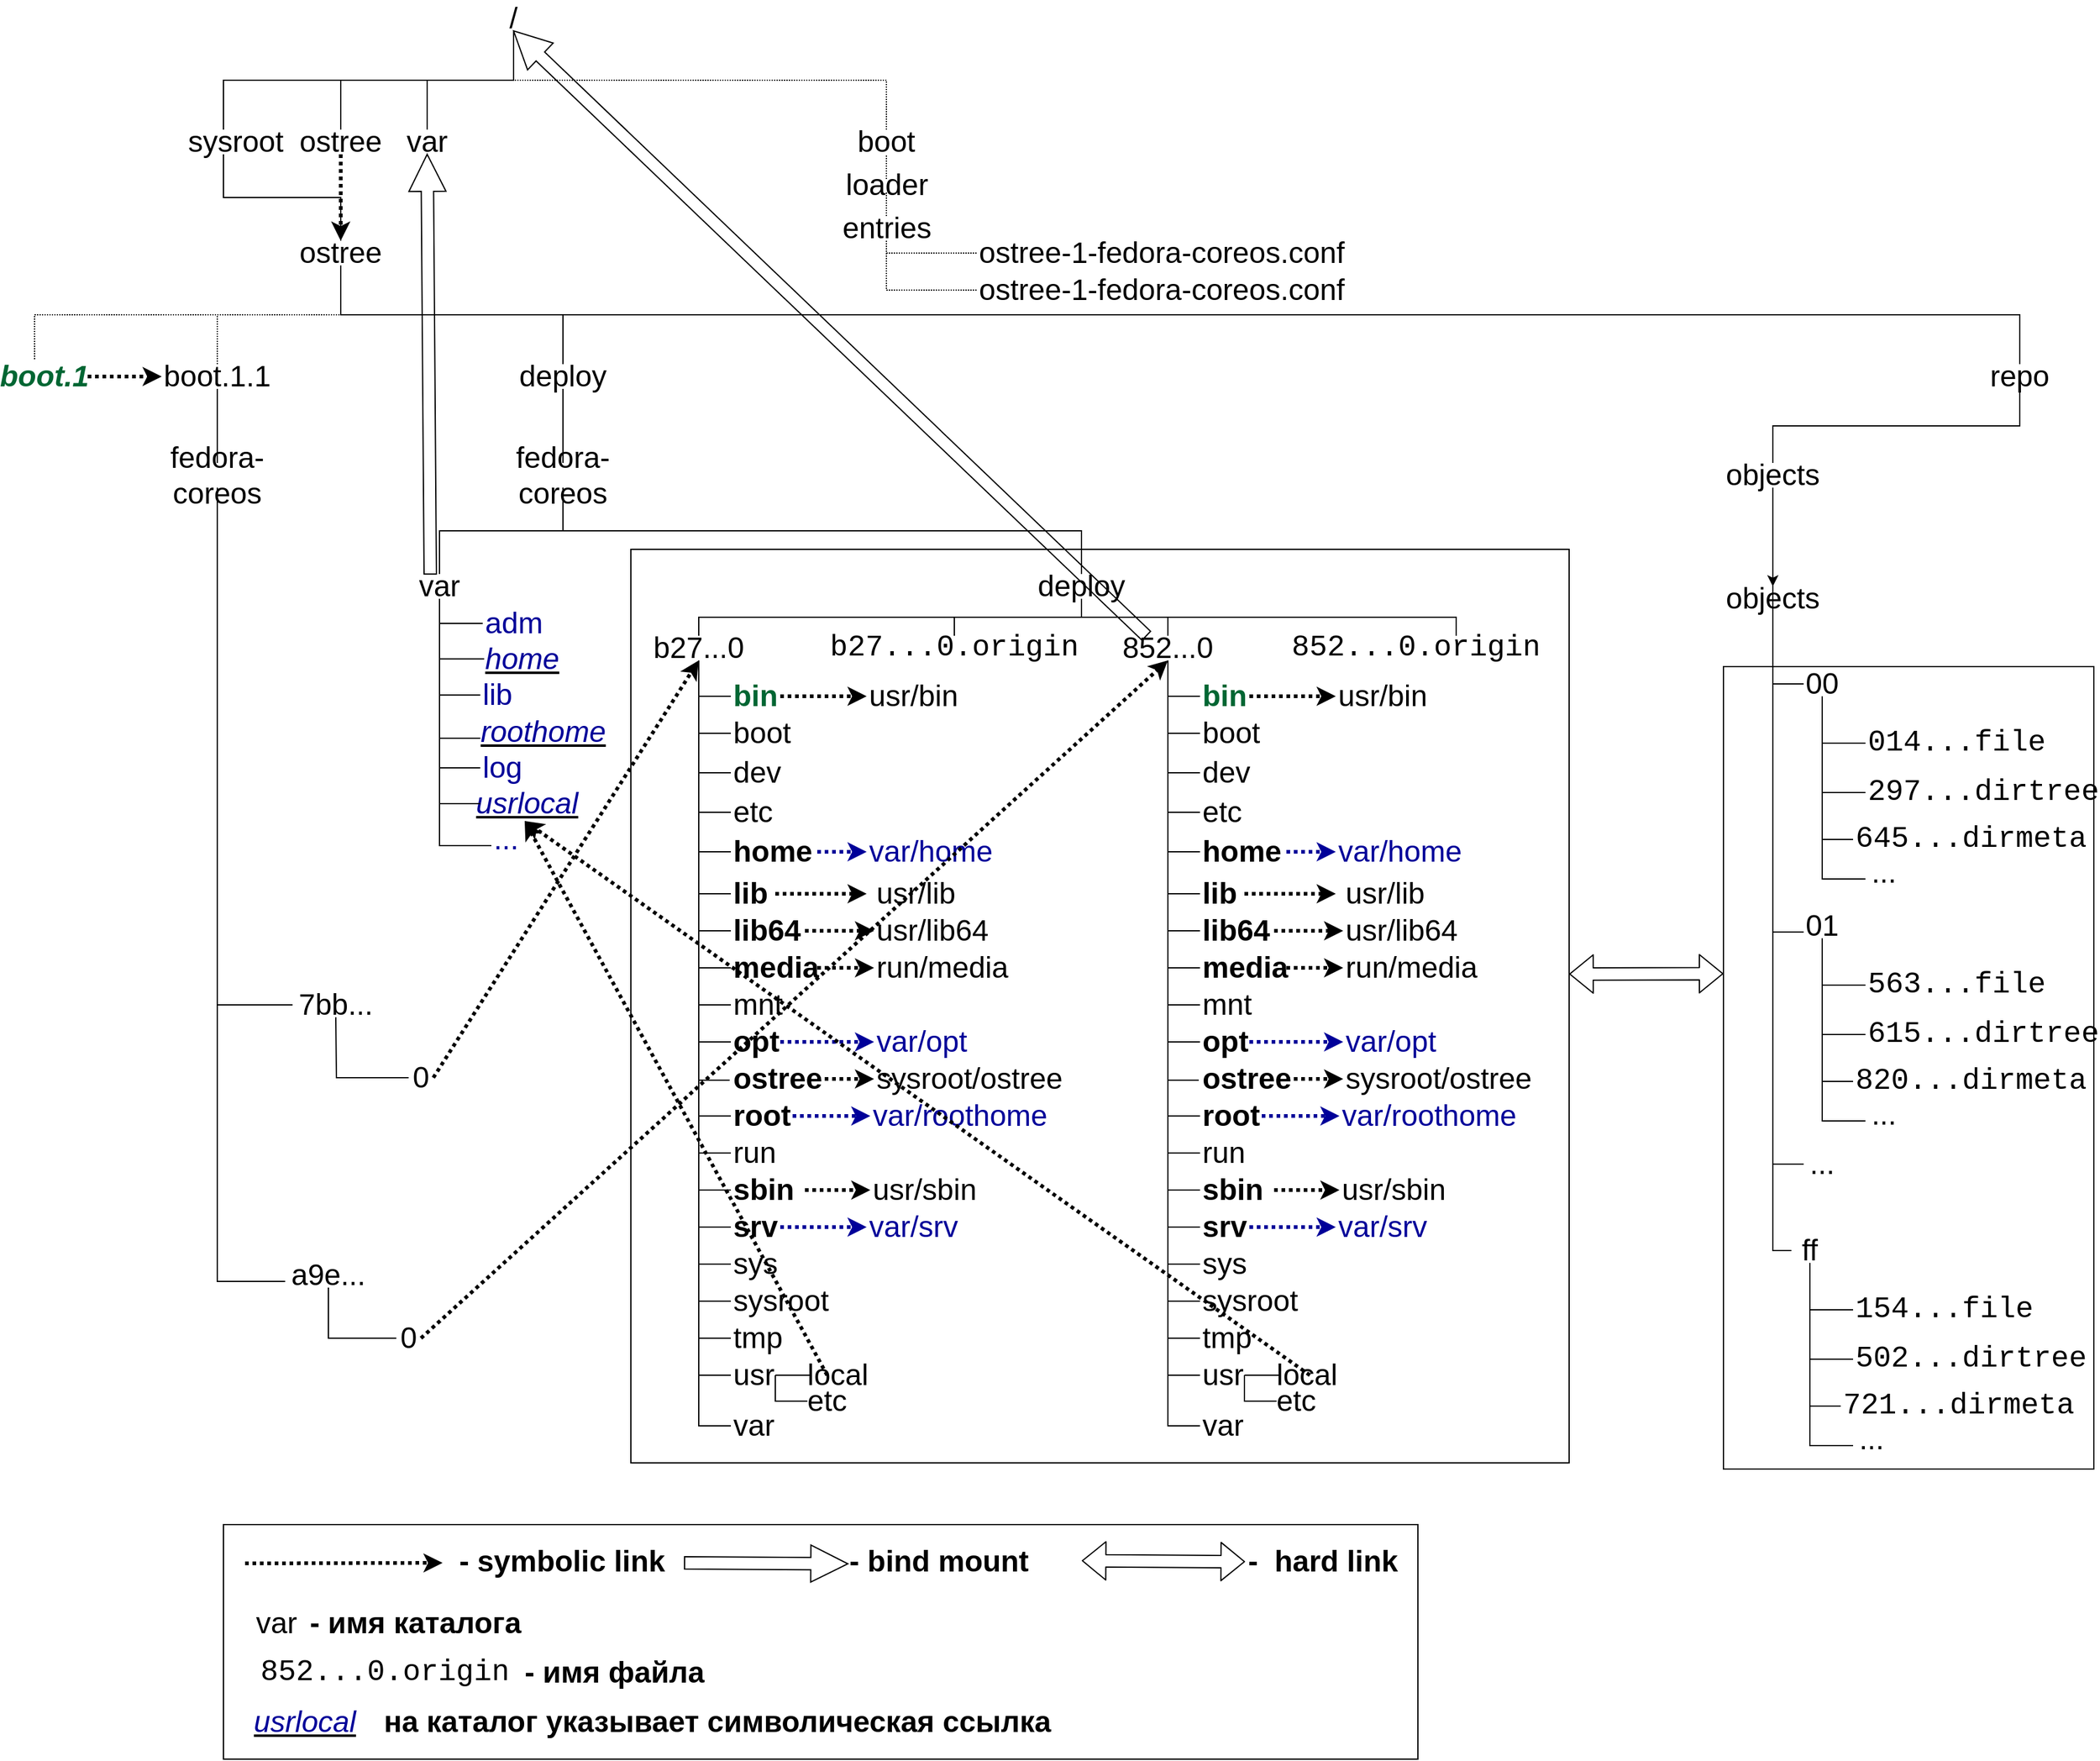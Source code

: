 <mxfile version="13.6.2" type="device"><diagram id="2l5YilXNR9mz6u0Vb1lr" name="Page-1"><mxGraphModel dx="3527" dy="2801" grid="1" gridSize="10" guides="1" tooltips="1" connect="1" arrows="1" fold="1" page="1" pageScale="1" pageWidth="827" pageHeight="1169" math="0" shadow="0"><root><mxCell id="0"/><mxCell id="1" parent="0"/><mxCell id="Qmg5zlEsxNNSiJSWXmzN-34" value="&lt;span style=&quot;font-size: 24px&quot;&gt;sysroot&lt;/span&gt;" style="text;html=1;strokeColor=none;fillColor=none;align=center;verticalAlign=middle;whiteSpace=wrap;rounded=0;strokeWidth=124;" vertex="1" parent="1"><mxGeometry x="110" y="10" width="40" height="20" as="geometry"/></mxCell><mxCell id="Qmg5zlEsxNNSiJSWXmzN-35" value="&lt;font style=&quot;font-size: 24px&quot;&gt;ostree&lt;/font&gt;" style="text;html=1;strokeColor=none;fillColor=none;align=center;verticalAlign=middle;whiteSpace=wrap;rounded=0;" vertex="1" parent="1"><mxGeometry x="180" y="100" width="70" height="20" as="geometry"/></mxCell><mxCell id="Qmg5zlEsxNNSiJSWXmzN-36" value="" style="endArrow=none;html=1;entryX=0.25;entryY=1;entryDx=0;entryDy=0;exitX=0.5;exitY=0;exitDx=0;exitDy=0;edgeStyle=orthogonalEdgeStyle;rounded=0;" edge="1" parent="1" source="Qmg5zlEsxNNSiJSWXmzN-35" target="Qmg5zlEsxNNSiJSWXmzN-34"><mxGeometry width="50" height="50" relative="1" as="geometry"><mxPoint x="390" y="370" as="sourcePoint"/><mxPoint x="440" y="320" as="targetPoint"/></mxGeometry></mxCell><mxCell id="Qmg5zlEsxNNSiJSWXmzN-37" value="&lt;font style=&quot;font-size: 24px&quot;&gt;deploy&lt;/font&gt;" style="text;html=1;strokeColor=none;fillColor=none;align=center;verticalAlign=middle;whiteSpace=wrap;rounded=0;" vertex="1" parent="1"><mxGeometry x="350" y="200" width="90" height="20" as="geometry"/></mxCell><mxCell id="Qmg5zlEsxNNSiJSWXmzN-38" value="" style="endArrow=none;html=1;entryX=0.5;entryY=1;entryDx=0;entryDy=0;exitX=0.5;exitY=0;exitDx=0;exitDy=0;edgeStyle=elbowEdgeStyle;elbow=vertical;rounded=0;" edge="1" parent="1" source="Qmg5zlEsxNNSiJSWXmzN-37" target="Qmg5zlEsxNNSiJSWXmzN-35"><mxGeometry width="50" height="50" relative="1" as="geometry"><mxPoint x="125" y="210" as="sourcePoint"/><mxPoint x="225" y="130" as="targetPoint"/></mxGeometry></mxCell><mxCell id="Qmg5zlEsxNNSiJSWXmzN-39" value="&lt;font style=&quot;font-size: 24px&quot;&gt;/&lt;/font&gt;" style="text;html=1;strokeColor=none;fillColor=none;align=center;verticalAlign=middle;whiteSpace=wrap;rounded=0;" vertex="1" parent="1"><mxGeometry x="310" y="-90" width="90" height="20" as="geometry"/></mxCell><mxCell id="Qmg5zlEsxNNSiJSWXmzN-40" value="" style="endArrow=none;html=1;entryX=0.5;entryY=1;entryDx=0;entryDy=0;edgeStyle=orthogonalEdgeStyle;rounded=0;exitX=0.25;exitY=0;exitDx=0;exitDy=0;" edge="1" parent="1" source="Qmg5zlEsxNNSiJSWXmzN-34" target="Qmg5zlEsxNNSiJSWXmzN-39"><mxGeometry width="50" height="50" relative="1" as="geometry"><mxPoint x="120" y="-10" as="sourcePoint"/><mxPoint x="130" y="40" as="targetPoint"/></mxGeometry></mxCell><mxCell id="Qmg5zlEsxNNSiJSWXmzN-41" value="" style="edgeStyle=orthogonalEdgeStyle;rounded=0;orthogonalLoop=1;jettySize=auto;html=1;shadow=0;strokeWidth=1;endArrow=none;endFill=0;" edge="1" parent="1" source="Qmg5zlEsxNNSiJSWXmzN-42"><mxGeometry relative="1" as="geometry"><mxPoint x="395" y="220" as="targetPoint"/></mxGeometry></mxCell><mxCell id="Qmg5zlEsxNNSiJSWXmzN-42" value="&lt;font style=&quot;font-size: 24px&quot;&gt;fedora-coreos&lt;/font&gt;" style="text;html=1;strokeColor=none;fillColor=none;align=center;verticalAlign=middle;whiteSpace=wrap;rounded=0;" vertex="1" parent="1"><mxGeometry x="360" y="280" width="70" height="20" as="geometry"/></mxCell><mxCell id="Qmg5zlEsxNNSiJSWXmzN-43" value="&lt;font style=&quot;font-size: 24px&quot;&gt;deploy&lt;/font&gt;" style="text;html=1;strokeColor=none;fillColor=none;align=center;verticalAlign=middle;whiteSpace=wrap;rounded=0;" vertex="1" parent="1"><mxGeometry x="770" y="370" width="90" height="20" as="geometry"/></mxCell><mxCell id="Qmg5zlEsxNNSiJSWXmzN-44" value="&lt;font style=&quot;font-size: 24px&quot;&gt;var&lt;/font&gt;" style="text;html=1;strokeColor=none;fillColor=none;align=center;verticalAlign=middle;whiteSpace=wrap;rounded=0;" vertex="1" parent="1"><mxGeometry x="280" y="370" width="30" height="20" as="geometry"/></mxCell><mxCell id="Qmg5zlEsxNNSiJSWXmzN-45" value="" style="endArrow=none;html=1;shadow=0;strokeWidth=1;exitX=0.5;exitY=0;exitDx=0;exitDy=0;edgeStyle=orthogonalEdgeStyle;rounded=0;" edge="1" parent="1" source="Qmg5zlEsxNNSiJSWXmzN-44" target="Qmg5zlEsxNNSiJSWXmzN-42"><mxGeometry width="50" height="50" relative="1" as="geometry"><mxPoint x="390" y="210" as="sourcePoint"/><mxPoint x="440" y="160" as="targetPoint"/></mxGeometry></mxCell><mxCell id="Qmg5zlEsxNNSiJSWXmzN-46" value="" style="endArrow=none;html=1;shadow=0;strokeWidth=1;entryX=0.5;entryY=0;entryDx=0;entryDy=0;exitX=0.5;exitY=1;exitDx=0;exitDy=0;edgeStyle=orthogonalEdgeStyle;rounded=0;" edge="1" parent="1" source="Qmg5zlEsxNNSiJSWXmzN-42" target="Qmg5zlEsxNNSiJSWXmzN-43"><mxGeometry width="50" height="50" relative="1" as="geometry"><mxPoint x="390" y="210" as="sourcePoint"/><mxPoint x="440" y="160" as="targetPoint"/></mxGeometry></mxCell><mxCell id="Qmg5zlEsxNNSiJSWXmzN-47" value="&lt;span style=&quot;font-size: 24px&quot;&gt;&lt;font color=&quot;#000099&quot;&gt;adm&lt;/font&gt;&lt;/span&gt;" style="text;html=1;strokeColor=none;fillColor=none;align=left;verticalAlign=middle;whiteSpace=wrap;rounded=0;" vertex="1" parent="1"><mxGeometry x="330" y="400" width="36" height="20" as="geometry"/></mxCell><mxCell id="Qmg5zlEsxNNSiJSWXmzN-48" value="&lt;span style=&quot;font-size: 24px&quot;&gt;&lt;u&gt;&lt;i&gt;&lt;font color=&quot;#000099&quot;&gt;home&lt;/font&gt;&lt;/i&gt;&lt;/u&gt;&lt;/span&gt;" style="text;html=1;strokeColor=none;fillColor=none;align=center;verticalAlign=middle;whiteSpace=wrap;rounded=0;" vertex="1" parent="1"><mxGeometry x="334" y="429" width="56" height="20" as="geometry"/></mxCell><mxCell id="Qmg5zlEsxNNSiJSWXmzN-49" value="&lt;span style=&quot;font-size: 24px&quot;&gt;&lt;font color=&quot;#000099&quot;&gt;lib&lt;/font&gt;&lt;/span&gt;" style="text;html=1;strokeColor=none;fillColor=none;align=left;verticalAlign=middle;whiteSpace=wrap;rounded=0;" vertex="1" parent="1"><mxGeometry x="328" y="458" width="36" height="20" as="geometry"/></mxCell><mxCell id="Qmg5zlEsxNNSiJSWXmzN-50" value="&lt;span style=&quot;font-size: 24px&quot;&gt;&lt;font color=&quot;#000099&quot;&gt;log&lt;/font&gt;&lt;/span&gt;" style="text;html=1;strokeColor=none;fillColor=none;align=left;verticalAlign=middle;whiteSpace=wrap;rounded=0;" vertex="1" parent="1"><mxGeometry x="328" y="517" width="36" height="20" as="geometry"/></mxCell><mxCell id="Qmg5zlEsxNNSiJSWXmzN-51" value="&lt;span style=&quot;font-size: 24px&quot;&gt;&lt;u&gt;&lt;i&gt;&lt;font color=&quot;#000099&quot;&gt;roothome&lt;/font&gt;&lt;/i&gt;&lt;/u&gt;&lt;/span&gt;" style="text;html=1;strokeColor=none;fillColor=none;align=center;verticalAlign=middle;whiteSpace=wrap;rounded=0;" vertex="1" parent="1"><mxGeometry x="328" y="488" width="102" height="20" as="geometry"/></mxCell><mxCell id="Qmg5zlEsxNNSiJSWXmzN-52" value="&lt;span style=&quot;font-size: 24px&quot;&gt;&lt;u&gt;&lt;i&gt;&lt;font color=&quot;#000099&quot;&gt;usrlocal&lt;/font&gt;&lt;/i&gt;&lt;/u&gt;&lt;/span&gt;" style="text;html=1;strokeColor=none;fillColor=none;align=center;verticalAlign=middle;whiteSpace=wrap;rounded=0;" vertex="1" parent="1"><mxGeometry x="328" y="546" width="76" height="20" as="geometry"/></mxCell><mxCell id="Qmg5zlEsxNNSiJSWXmzN-53" value="&lt;span style=&quot;font-size: 24px&quot;&gt;&lt;font color=&quot;#000099&quot;&gt;...&lt;/font&gt;&lt;/span&gt;" style="text;html=1;strokeColor=none;fillColor=none;align=left;verticalAlign=middle;whiteSpace=wrap;rounded=0;" vertex="1" parent="1"><mxGeometry x="337" y="570" width="36" height="30" as="geometry"/></mxCell><mxCell id="Qmg5zlEsxNNSiJSWXmzN-54" value="" style="endArrow=none;html=1;shadow=0;strokeWidth=1;exitX=-0.05;exitY=0.49;exitDx=0;exitDy=0;entryX=0.5;entryY=1;entryDx=0;entryDy=0;edgeStyle=orthogonalEdgeStyle;rounded=0;exitPerimeter=0;" edge="1" parent="1" source="Qmg5zlEsxNNSiJSWXmzN-48" target="Qmg5zlEsxNNSiJSWXmzN-44"><mxGeometry width="50" height="50" relative="1" as="geometry"><mxPoint x="390" y="360" as="sourcePoint"/><mxPoint x="440" y="310" as="targetPoint"/><Array as="points"><mxPoint x="295" y="439"/></Array></mxGeometry></mxCell><mxCell id="Qmg5zlEsxNNSiJSWXmzN-55" style="edgeStyle=orthogonalEdgeStyle;rounded=0;orthogonalLoop=1;jettySize=auto;html=1;exitX=0.5;exitY=1;exitDx=0;exitDy=0;shadow=0;startArrow=none;startFill=0;endArrow=none;endFill=0;strokeWidth=1;" edge="1" parent="1" source="Qmg5zlEsxNNSiJSWXmzN-48" target="Qmg5zlEsxNNSiJSWXmzN-48"><mxGeometry relative="1" as="geometry"/></mxCell><mxCell id="Qmg5zlEsxNNSiJSWXmzN-56" value="" style="endArrow=none;html=1;shadow=0;strokeWidth=1;edgeStyle=orthogonalEdgeStyle;rounded=0;exitX=0;exitY=0.5;exitDx=0;exitDy=0;" edge="1" parent="1" source="Qmg5zlEsxNNSiJSWXmzN-47"><mxGeometry width="50" height="50" relative="1" as="geometry"><mxPoint x="320" y="450" as="sourcePoint"/><mxPoint x="295" y="400" as="targetPoint"/><Array as="points"><mxPoint x="295" y="410"/></Array></mxGeometry></mxCell><mxCell id="Qmg5zlEsxNNSiJSWXmzN-57" value="" style="endArrow=none;html=1;shadow=0;strokeWidth=1;exitX=0;exitY=0.5;exitDx=0;exitDy=0;entryX=0.5;entryY=1;entryDx=0;entryDy=0;edgeStyle=orthogonalEdgeStyle;rounded=0;" edge="1" parent="1" source="Qmg5zlEsxNNSiJSWXmzN-49" target="Qmg5zlEsxNNSiJSWXmzN-44"><mxGeometry width="50" height="50" relative="1" as="geometry"><mxPoint x="337.2" y="459.8" as="sourcePoint"/><mxPoint x="305" y="400" as="targetPoint"/><Array as="points"><mxPoint x="295" y="468"/></Array></mxGeometry></mxCell><mxCell id="Qmg5zlEsxNNSiJSWXmzN-58" value="" style="endArrow=none;html=1;shadow=0;strokeWidth=1;edgeStyle=orthogonalEdgeStyle;rounded=0;" edge="1" parent="1" source="Qmg5zlEsxNNSiJSWXmzN-53" target="Qmg5zlEsxNNSiJSWXmzN-44"><mxGeometry width="50" height="50" relative="1" as="geometry"><mxPoint x="310" y="570" as="sourcePoint"/><mxPoint x="360" y="430" as="targetPoint"/><Array as="points"><mxPoint x="295" y="590"/></Array></mxGeometry></mxCell><mxCell id="Qmg5zlEsxNNSiJSWXmzN-59" value="" style="endArrow=none;html=1;shadow=0;strokeWidth=1;exitX=0;exitY=0.5;exitDx=0;exitDy=0;entryX=0.5;entryY=1;entryDx=0;entryDy=0;edgeStyle=orthogonalEdgeStyle;rounded=0;" edge="1" parent="1" source="Qmg5zlEsxNNSiJSWXmzN-50" target="Qmg5zlEsxNNSiJSWXmzN-44"><mxGeometry width="50" height="50" relative="1" as="geometry"><mxPoint x="310" y="480" as="sourcePoint"/><mxPoint x="300" y="520" as="targetPoint"/><Array as="points"><mxPoint x="295" y="527"/></Array></mxGeometry></mxCell><mxCell id="Qmg5zlEsxNNSiJSWXmzN-60" value="" style="endArrow=none;html=1;shadow=0;strokeWidth=1;exitX=0;exitY=0.5;exitDx=0;exitDy=0;edgeStyle=orthogonalEdgeStyle;rounded=0;" edge="1" parent="1" source="Qmg5zlEsxNNSiJSWXmzN-52" target="Qmg5zlEsxNNSiJSWXmzN-44"><mxGeometry width="50" height="50" relative="1" as="geometry"><mxPoint x="338" y="530" as="sourcePoint"/><mxPoint x="300" y="390" as="targetPoint"/></mxGeometry></mxCell><mxCell id="Qmg5zlEsxNNSiJSWXmzN-61" value="&lt;font style=&quot;font-size: 24px&quot;&gt;b27...0&lt;/font&gt;" style="text;html=1;strokeColor=none;fillColor=none;align=center;verticalAlign=middle;whiteSpace=wrap;rounded=0;" vertex="1" parent="1"><mxGeometry x="470" y="420" width="70" height="20" as="geometry"/></mxCell><mxCell id="Qmg5zlEsxNNSiJSWXmzN-62" value="&lt;font style=&quot;font-size: 24px&quot; face=&quot;Courier New&quot;&gt;b27...0.origin&lt;/font&gt;" style="text;html=1;strokeColor=none;fillColor=none;align=center;verticalAlign=middle;whiteSpace=wrap;rounded=0;" vertex="1" parent="1"><mxGeometry x="647" y="420" width="130" height="20" as="geometry"/></mxCell><mxCell id="Qmg5zlEsxNNSiJSWXmzN-63" value="" style="endArrow=none;html=1;shadow=0;strokeWidth=1;exitX=0.5;exitY=0;exitDx=0;exitDy=0;edgeStyle=orthogonalEdgeStyle;rounded=0;" edge="1" parent="1" source="Qmg5zlEsxNNSiJSWXmzN-61" target="Qmg5zlEsxNNSiJSWXmzN-43"><mxGeometry width="50" height="50" relative="1" as="geometry"><mxPoint x="340" y="330" as="sourcePoint"/><mxPoint x="390" y="280" as="targetPoint"/></mxGeometry></mxCell><mxCell id="Qmg5zlEsxNNSiJSWXmzN-64" value="" style="endArrow=none;html=1;shadow=0;strokeWidth=1;exitX=0.5;exitY=0;exitDx=0;exitDy=0;edgeStyle=orthogonalEdgeStyle;rounded=0;" edge="1" parent="1" source="Qmg5zlEsxNNSiJSWXmzN-62" target="Qmg5zlEsxNNSiJSWXmzN-43"><mxGeometry width="50" height="50" relative="1" as="geometry"><mxPoint x="515" y="430.0" as="sourcePoint"/><mxPoint x="548.97" y="404" as="targetPoint"/></mxGeometry></mxCell><mxCell id="Qmg5zlEsxNNSiJSWXmzN-65" value="&lt;span style=&quot;font-size: 24px&quot;&gt;&lt;b&gt;&lt;font color=&quot;#006633&quot;&gt;bin&lt;/font&gt;&lt;/b&gt;&lt;/span&gt;" style="text;html=1;strokeColor=none;fillColor=none;align=left;verticalAlign=middle;whiteSpace=wrap;rounded=0;" vertex="1" parent="1"><mxGeometry x="531" y="449" width="40" height="40" as="geometry"/></mxCell><mxCell id="Qmg5zlEsxNNSiJSWXmzN-66" value="&lt;span style=&quot;font-size: 24px&quot;&gt;boot&lt;/span&gt;" style="text;html=1;strokeColor=none;fillColor=none;align=left;verticalAlign=middle;whiteSpace=wrap;rounded=0;" vertex="1" parent="1"><mxGeometry x="531" y="489" width="36" height="20" as="geometry"/></mxCell><mxCell id="Qmg5zlEsxNNSiJSWXmzN-67" value="&lt;span style=&quot;font-size: 24px&quot;&gt;dev&lt;/span&gt;" style="text;html=1;strokeColor=none;fillColor=none;align=left;verticalAlign=middle;whiteSpace=wrap;rounded=0;" vertex="1" parent="1"><mxGeometry x="531" y="521" width="36" height="20" as="geometry"/></mxCell><mxCell id="Qmg5zlEsxNNSiJSWXmzN-68" value="&lt;span style=&quot;font-size: 24px&quot;&gt;etc&lt;/span&gt;" style="text;html=1;strokeColor=none;fillColor=none;align=left;verticalAlign=middle;whiteSpace=wrap;rounded=0;" vertex="1" parent="1"><mxGeometry x="531" y="553" width="36" height="20" as="geometry"/></mxCell><mxCell id="Qmg5zlEsxNNSiJSWXmzN-69" value="&lt;span style=&quot;font-size: 24px&quot;&gt;&lt;b&gt;home&lt;/b&gt;&lt;/span&gt;" style="text;html=1;strokeColor=none;fillColor=none;align=left;verticalAlign=middle;whiteSpace=wrap;rounded=0;" vertex="1" parent="1"><mxGeometry x="531" y="585" width="36" height="20" as="geometry"/></mxCell><mxCell id="Qmg5zlEsxNNSiJSWXmzN-70" value="&lt;span style=&quot;font-size: 24px&quot;&gt;&lt;b&gt;lib&lt;/b&gt;&lt;/span&gt;" style="text;html=1;strokeColor=none;fillColor=none;align=left;verticalAlign=middle;whiteSpace=wrap;rounded=0;" vertex="1" parent="1"><mxGeometry x="531" y="619" width="36" height="20" as="geometry"/></mxCell><mxCell id="Qmg5zlEsxNNSiJSWXmzN-71" value="&lt;span style=&quot;font-size: 24px&quot;&gt;&lt;b&gt;lib64&lt;/b&gt;&lt;/span&gt;" style="text;html=1;strokeColor=none;fillColor=none;align=left;verticalAlign=middle;whiteSpace=wrap;rounded=0;" vertex="1" parent="1"><mxGeometry x="531" y="649" width="60" height="20" as="geometry"/></mxCell><mxCell id="Qmg5zlEsxNNSiJSWXmzN-72" value="&lt;span style=&quot;font-size: 24px&quot;&gt;&lt;b&gt;media&lt;/b&gt;&lt;/span&gt;" style="text;html=1;strokeColor=none;fillColor=none;align=left;verticalAlign=middle;whiteSpace=wrap;rounded=0;" vertex="1" parent="1"><mxGeometry x="531" y="679" width="36" height="20" as="geometry"/></mxCell><mxCell id="Qmg5zlEsxNNSiJSWXmzN-73" value="&lt;span style=&quot;font-size: 24px&quot;&gt;mnt&lt;/span&gt;" style="text;html=1;strokeColor=none;fillColor=none;align=left;verticalAlign=middle;whiteSpace=wrap;rounded=0;" vertex="1" parent="1"><mxGeometry x="531" y="709" width="36" height="20" as="geometry"/></mxCell><mxCell id="Qmg5zlEsxNNSiJSWXmzN-74" value="&lt;span style=&quot;font-size: 24px&quot;&gt;&lt;b&gt;opt&lt;/b&gt;&lt;/span&gt;" style="text;html=1;strokeColor=none;fillColor=none;align=left;verticalAlign=middle;whiteSpace=wrap;rounded=0;" vertex="1" parent="1"><mxGeometry x="531" y="739" width="36" height="20" as="geometry"/></mxCell><mxCell id="Qmg5zlEsxNNSiJSWXmzN-75" value="&lt;span style=&quot;font-size: 24px&quot;&gt;&lt;b&gt;ostree&lt;/b&gt;&lt;/span&gt;" style="text;html=1;strokeColor=none;fillColor=none;align=left;verticalAlign=middle;whiteSpace=wrap;rounded=0;" vertex="1" parent="1"><mxGeometry x="531" y="769" width="70" height="20" as="geometry"/></mxCell><mxCell id="Qmg5zlEsxNNSiJSWXmzN-76" value="&lt;span style=&quot;font-size: 24px&quot;&gt;&lt;b&gt;root&lt;/b&gt;&lt;/span&gt;" style="text;html=1;strokeColor=none;fillColor=none;align=left;verticalAlign=middle;whiteSpace=wrap;rounded=0;" vertex="1" parent="1"><mxGeometry x="531" y="799" width="50" height="20" as="geometry"/></mxCell><mxCell id="Qmg5zlEsxNNSiJSWXmzN-77" value="&lt;span style=&quot;font-size: 24px&quot;&gt;run&lt;/span&gt;" style="text;html=1;strokeColor=none;fillColor=none;align=left;verticalAlign=middle;whiteSpace=wrap;rounded=0;" vertex="1" parent="1"><mxGeometry x="531" y="829" width="36" height="20" as="geometry"/></mxCell><mxCell id="Qmg5zlEsxNNSiJSWXmzN-78" value="&lt;span style=&quot;font-size: 24px&quot;&gt;&lt;b&gt;sbin&lt;/b&gt;&lt;/span&gt;" style="text;html=1;strokeColor=none;fillColor=none;align=left;verticalAlign=middle;whiteSpace=wrap;rounded=0;" vertex="1" parent="1"><mxGeometry x="531" y="859" width="60" height="20" as="geometry"/></mxCell><mxCell id="Qmg5zlEsxNNSiJSWXmzN-79" value="&lt;span style=&quot;font-size: 24px&quot;&gt;&lt;b&gt;srv&lt;/b&gt;&lt;/span&gt;" style="text;html=1;strokeColor=none;fillColor=none;align=left;verticalAlign=middle;whiteSpace=wrap;rounded=0;" vertex="1" parent="1"><mxGeometry x="531" y="889" width="40" height="20" as="geometry"/></mxCell><mxCell id="Qmg5zlEsxNNSiJSWXmzN-80" value="&lt;span style=&quot;font-size: 24px&quot;&gt;sys&lt;/span&gt;" style="text;html=1;strokeColor=none;fillColor=none;align=left;verticalAlign=middle;whiteSpace=wrap;rounded=0;" vertex="1" parent="1"><mxGeometry x="531" y="919" width="36" height="20" as="geometry"/></mxCell><mxCell id="Qmg5zlEsxNNSiJSWXmzN-81" value="&lt;span style=&quot;font-size: 24px&quot;&gt;sysroot&lt;/span&gt;" style="text;html=1;strokeColor=none;fillColor=none;align=left;verticalAlign=middle;whiteSpace=wrap;rounded=0;" vertex="1" parent="1"><mxGeometry x="531" y="949" width="36" height="20" as="geometry"/></mxCell><mxCell id="Qmg5zlEsxNNSiJSWXmzN-82" value="&lt;span style=&quot;font-size: 24px&quot;&gt;tmp&lt;/span&gt;" style="text;html=1;strokeColor=none;fillColor=none;align=left;verticalAlign=middle;whiteSpace=wrap;rounded=0;" vertex="1" parent="1"><mxGeometry x="531" y="979" width="36" height="20" as="geometry"/></mxCell><mxCell id="Qmg5zlEsxNNSiJSWXmzN-83" value="&lt;span style=&quot;font-size: 24px&quot;&gt;usr&lt;/span&gt;" style="text;html=1;strokeColor=none;fillColor=none;align=left;verticalAlign=middle;whiteSpace=wrap;rounded=0;" vertex="1" parent="1"><mxGeometry x="531" y="1009" width="36" height="20" as="geometry"/></mxCell><mxCell id="Qmg5zlEsxNNSiJSWXmzN-84" value="&lt;span style=&quot;font-size: 24px&quot;&gt;var&lt;/span&gt;" style="text;html=1;strokeColor=none;fillColor=none;align=left;verticalAlign=middle;whiteSpace=wrap;rounded=0;" vertex="1" parent="1"><mxGeometry x="531" y="1050" width="36" height="20" as="geometry"/></mxCell><mxCell id="Qmg5zlEsxNNSiJSWXmzN-85" value="&lt;span style=&quot;font-size: 24px&quot;&gt;usr/bin&lt;/span&gt;" style="text;html=1;strokeColor=none;fillColor=none;align=left;verticalAlign=middle;whiteSpace=wrap;rounded=0;" vertex="1" parent="1"><mxGeometry x="641" y="459" width="36" height="20" as="geometry"/></mxCell><mxCell id="Qmg5zlEsxNNSiJSWXmzN-86" value="" style="endArrow=classic;html=1;shadow=0;strokeWidth=3;exitX=1;exitY=0.5;exitDx=0;exitDy=0;entryX=0;entryY=0.5;entryDx=0;entryDy=0;dashed=1;dashPattern=1 1;" edge="1" parent="1" source="Qmg5zlEsxNNSiJSWXmzN-65" target="Qmg5zlEsxNNSiJSWXmzN-85"><mxGeometry width="50" height="50" relative="1" as="geometry"><mxPoint x="651" y="489" as="sourcePoint"/><mxPoint x="701" y="439" as="targetPoint"/></mxGeometry></mxCell><mxCell id="Qmg5zlEsxNNSiJSWXmzN-87" value="&lt;span style=&quot;font-size: 24px&quot;&gt;&lt;font color=&quot;#000099&quot;&gt;var/home&lt;/font&gt;&lt;/span&gt;" style="text;html=1;strokeColor=none;fillColor=none;align=left;verticalAlign=middle;whiteSpace=wrap;rounded=0;" vertex="1" parent="1"><mxGeometry x="641" y="585" width="36" height="20" as="geometry"/></mxCell><mxCell id="Qmg5zlEsxNNSiJSWXmzN-88" value="" style="endArrow=classic;html=1;shadow=0;strokeWidth=3;entryX=0;entryY=0.5;entryDx=0;entryDy=0;dashed=1;dashPattern=1 1;strokeColor=#000099;" edge="1" parent="1" target="Qmg5zlEsxNNSiJSWXmzN-87"><mxGeometry width="50" height="50" relative="1" as="geometry"><mxPoint x="601.0" y="595" as="sourcePoint"/><mxPoint x="701" y="565" as="targetPoint"/></mxGeometry></mxCell><mxCell id="Qmg5zlEsxNNSiJSWXmzN-89" value="&lt;span style=&quot;font-size: 24px&quot;&gt;usr/lib&lt;/span&gt;" style="text;html=1;strokeColor=none;fillColor=none;align=left;verticalAlign=middle;whiteSpace=wrap;rounded=0;" vertex="1" parent="1"><mxGeometry x="647" y="619" width="30" height="20" as="geometry"/></mxCell><mxCell id="Qmg5zlEsxNNSiJSWXmzN-90" value="" style="endArrow=classic;html=1;shadow=0;strokeWidth=3;exitX=1;exitY=0.5;exitDx=0;exitDy=0;dashed=1;dashPattern=1 1;" edge="1" parent="1" source="Qmg5zlEsxNNSiJSWXmzN-70"><mxGeometry width="50" height="50" relative="1" as="geometry"><mxPoint x="577" y="479" as="sourcePoint"/><mxPoint x="641.0" y="629" as="targetPoint"/></mxGeometry></mxCell><mxCell id="Qmg5zlEsxNNSiJSWXmzN-91" value="&lt;span style=&quot;font-size: 24px&quot;&gt;usr/lib64&lt;/span&gt;" style="text;html=1;strokeColor=none;fillColor=none;align=left;verticalAlign=middle;whiteSpace=wrap;rounded=0;" vertex="1" parent="1"><mxGeometry x="647" y="629" width="30" height="60" as="geometry"/></mxCell><mxCell id="Qmg5zlEsxNNSiJSWXmzN-92" value="" style="endArrow=classic;html=1;shadow=0;strokeWidth=3;dashed=1;dashPattern=1 1;entryX=0;entryY=0.5;entryDx=0;entryDy=0;" edge="1" parent="1" source="Qmg5zlEsxNNSiJSWXmzN-71" target="Qmg5zlEsxNNSiJSWXmzN-91"><mxGeometry width="50" height="50" relative="1" as="geometry"><mxPoint x="577" y="639" as="sourcePoint"/><mxPoint x="651" y="639" as="targetPoint"/></mxGeometry></mxCell><mxCell id="Qmg5zlEsxNNSiJSWXmzN-93" value="&lt;span style=&quot;font-size: 24px&quot;&gt;run/media&lt;/span&gt;" style="text;html=1;strokeColor=none;fillColor=none;align=left;verticalAlign=middle;whiteSpace=wrap;rounded=0;" vertex="1" parent="1"><mxGeometry x="647" y="659" width="30" height="60" as="geometry"/></mxCell><mxCell id="Qmg5zlEsxNNSiJSWXmzN-94" value="" style="endArrow=classic;html=1;shadow=0;strokeWidth=3;dashed=1;dashPattern=1 1;entryX=0;entryY=0.5;entryDx=0;entryDy=0;" edge="1" parent="1" target="Qmg5zlEsxNNSiJSWXmzN-93"><mxGeometry width="50" height="50" relative="1" as="geometry"><mxPoint x="601.0" y="689" as="sourcePoint"/><mxPoint x="657" y="669" as="targetPoint"/></mxGeometry></mxCell><mxCell id="Qmg5zlEsxNNSiJSWXmzN-95" value="&lt;span style=&quot;font-size: 24px&quot;&gt;&lt;font color=&quot;#000099&quot;&gt;var/opt&lt;/font&gt;&lt;/span&gt;" style="text;html=1;strokeColor=none;fillColor=none;align=left;verticalAlign=middle;whiteSpace=wrap;rounded=0;" vertex="1" parent="1"><mxGeometry x="647" y="719" width="30" height="60" as="geometry"/></mxCell><mxCell id="Qmg5zlEsxNNSiJSWXmzN-96" value="" style="endArrow=classic;html=1;shadow=0;strokeWidth=3;entryX=0;entryY=0.5;entryDx=0;entryDy=0;dashed=1;dashPattern=1 1;strokeColor=#000099;" edge="1" parent="1" target="Qmg5zlEsxNNSiJSWXmzN-95"><mxGeometry width="50" height="50" relative="1" as="geometry"><mxPoint x="571.0" y="749" as="sourcePoint"/><mxPoint x="651" y="605" as="targetPoint"/></mxGeometry></mxCell><mxCell id="Qmg5zlEsxNNSiJSWXmzN-97" value="&lt;span style=&quot;font-size: 24px&quot;&gt;sysroot/ostree&lt;/span&gt;" style="text;html=1;strokeColor=none;fillColor=none;align=left;verticalAlign=middle;whiteSpace=wrap;rounded=0;" vertex="1" parent="1"><mxGeometry x="647" y="749" width="30" height="60" as="geometry"/></mxCell><mxCell id="Qmg5zlEsxNNSiJSWXmzN-98" value="" style="endArrow=classic;html=1;shadow=0;strokeWidth=3;dashed=1;dashPattern=1 1;entryX=0;entryY=0.5;entryDx=0;entryDy=0;" edge="1" parent="1" source="Qmg5zlEsxNNSiJSWXmzN-75" target="Qmg5zlEsxNNSiJSWXmzN-97"><mxGeometry width="50" height="50" relative="1" as="geometry"><mxPoint x="611" y="775" as="sourcePoint"/><mxPoint x="651" y="639" as="targetPoint"/></mxGeometry></mxCell><mxCell id="Qmg5zlEsxNNSiJSWXmzN-99" value="&lt;span style=&quot;font-size: 24px&quot;&gt;&lt;font color=&quot;#000099&quot;&gt;var/roothome&lt;/font&gt;&lt;/span&gt;" style="text;html=1;strokeColor=none;fillColor=none;align=left;verticalAlign=middle;whiteSpace=wrap;rounded=0;" vertex="1" parent="1"><mxGeometry x="644" y="779" width="30" height="60" as="geometry"/></mxCell><mxCell id="Qmg5zlEsxNNSiJSWXmzN-100" value="" style="endArrow=classic;html=1;shadow=0;strokeWidth=3;entryX=0;entryY=0.5;entryDx=0;entryDy=0;dashed=1;dashPattern=1 1;strokeColor=#000099;exitX=1;exitY=0.5;exitDx=0;exitDy=0;" edge="1" parent="1" source="Qmg5zlEsxNNSiJSWXmzN-76" target="Qmg5zlEsxNNSiJSWXmzN-99"><mxGeometry width="50" height="50" relative="1" as="geometry"><mxPoint x="581" y="759" as="sourcePoint"/><mxPoint x="657" y="759" as="targetPoint"/></mxGeometry></mxCell><mxCell id="Qmg5zlEsxNNSiJSWXmzN-101" value="&lt;span style=&quot;font-size: 24px&quot;&gt;usr/sbin&lt;/span&gt;" style="text;html=1;strokeColor=none;fillColor=none;align=left;verticalAlign=middle;whiteSpace=wrap;rounded=0;" vertex="1" parent="1"><mxGeometry x="644" y="859" width="36" height="20" as="geometry"/></mxCell><mxCell id="Qmg5zlEsxNNSiJSWXmzN-102" value="" style="endArrow=classic;html=1;shadow=0;strokeWidth=3;dashed=1;dashPattern=1 1;entryX=0;entryY=0.5;entryDx=0;entryDy=0;exitX=1;exitY=0.5;exitDx=0;exitDy=0;" edge="1" parent="1" source="Qmg5zlEsxNNSiJSWXmzN-78" target="Qmg5zlEsxNNSiJSWXmzN-101"><mxGeometry width="50" height="50" relative="1" as="geometry"><mxPoint x="601" y="669" as="sourcePoint"/><mxPoint x="657" y="669" as="targetPoint"/></mxGeometry></mxCell><mxCell id="Qmg5zlEsxNNSiJSWXmzN-103" value="&lt;span style=&quot;font-size: 24px&quot;&gt;&lt;font color=&quot;#000099&quot;&gt;var/srv&lt;/font&gt;&lt;/span&gt;" style="text;html=1;strokeColor=none;fillColor=none;align=left;verticalAlign=middle;whiteSpace=wrap;rounded=0;" vertex="1" parent="1"><mxGeometry x="641" y="869" width="30" height="60" as="geometry"/></mxCell><mxCell id="Qmg5zlEsxNNSiJSWXmzN-104" value="" style="endArrow=classic;html=1;shadow=0;strokeWidth=3;entryX=0;entryY=0.5;entryDx=0;entryDy=0;dashed=1;dashPattern=1 1;strokeColor=#000099;exitX=1;exitY=0.5;exitDx=0;exitDy=0;" edge="1" parent="1" source="Qmg5zlEsxNNSiJSWXmzN-79" target="Qmg5zlEsxNNSiJSWXmzN-103"><mxGeometry width="50" height="50" relative="1" as="geometry"><mxPoint x="591" y="819" as="sourcePoint"/><mxPoint x="654" y="819" as="targetPoint"/></mxGeometry></mxCell><mxCell id="Qmg5zlEsxNNSiJSWXmzN-105" value="" style="endArrow=none;html=1;shadow=0;strokeWidth=1;exitX=0;exitY=0.75;exitDx=0;exitDy=0;edgeStyle=orthogonalEdgeStyle;rounded=0;entryX=0.5;entryY=1;entryDx=0;entryDy=0;" edge="1" parent="1" source="Qmg5zlEsxNNSiJSWXmzN-51" target="Qmg5zlEsxNNSiJSWXmzN-44"><mxGeometry width="50" height="50" relative="1" as="geometry"><mxPoint x="338" y="537" as="sourcePoint"/><mxPoint x="305.0" y="400" as="targetPoint"/><Array as="points"><mxPoint x="295" y="503"/></Array></mxGeometry></mxCell><mxCell id="Qmg5zlEsxNNSiJSWXmzN-106" value="" style="endArrow=none;html=1;shadow=0;strokeWidth=1;entryX=0;entryY=0.5;entryDx=0;entryDy=0;edgeStyle=orthogonalEdgeStyle;rounded=0;" edge="1" parent="1" source="Qmg5zlEsxNNSiJSWXmzN-61" target="Qmg5zlEsxNNSiJSWXmzN-65"><mxGeometry width="50" height="50" relative="1" as="geometry"><mxPoint x="520" y="190" as="sourcePoint"/><mxPoint x="570" y="140" as="targetPoint"/></mxGeometry></mxCell><mxCell id="Qmg5zlEsxNNSiJSWXmzN-107" value="" style="endArrow=none;html=1;shadow=0;strokeWidth=1;entryX=0;entryY=0.5;entryDx=0;entryDy=0;rounded=0;edgeStyle=orthogonalEdgeStyle;" edge="1" parent="1" source="Qmg5zlEsxNNSiJSWXmzN-61" target="Qmg5zlEsxNNSiJSWXmzN-66"><mxGeometry width="50" height="50" relative="1" as="geometry"><mxPoint x="515" y="450.0" as="sourcePoint"/><mxPoint x="541" y="479" as="targetPoint"/></mxGeometry></mxCell><mxCell id="Qmg5zlEsxNNSiJSWXmzN-108" value="" style="endArrow=none;html=1;shadow=0;strokeColor=#000000;strokeWidth=1;exitX=0;exitY=0.5;exitDx=0;exitDy=0;rounded=0;edgeStyle=orthogonalEdgeStyle;" edge="1" parent="1" source="Qmg5zlEsxNNSiJSWXmzN-67" target="Qmg5zlEsxNNSiJSWXmzN-61"><mxGeometry width="50" height="50" relative="1" as="geometry"><mxPoint x="520" y="630" as="sourcePoint"/><mxPoint x="570" y="580" as="targetPoint"/></mxGeometry></mxCell><mxCell id="Qmg5zlEsxNNSiJSWXmzN-109" value="" style="endArrow=none;html=1;shadow=0;strokeColor=#000000;strokeWidth=1;exitX=0;exitY=0.5;exitDx=0;exitDy=0;rounded=0;edgeStyle=orthogonalEdgeStyle;" edge="1" parent="1" source="Qmg5zlEsxNNSiJSWXmzN-68" target="Qmg5zlEsxNNSiJSWXmzN-61"><mxGeometry width="50" height="50" relative="1" as="geometry"><mxPoint x="520" y="630" as="sourcePoint"/><mxPoint x="570" y="580" as="targetPoint"/></mxGeometry></mxCell><mxCell id="Qmg5zlEsxNNSiJSWXmzN-110" value="" style="endArrow=none;html=1;shadow=0;strokeColor=#000000;strokeWidth=1;exitX=0;exitY=0.5;exitDx=0;exitDy=0;rounded=0;edgeStyle=orthogonalEdgeStyle;" edge="1" parent="1" source="Qmg5zlEsxNNSiJSWXmzN-69" target="Qmg5zlEsxNNSiJSWXmzN-61"><mxGeometry width="50" height="50" relative="1" as="geometry"><mxPoint x="520" y="630" as="sourcePoint"/><mxPoint x="570" y="580" as="targetPoint"/></mxGeometry></mxCell><mxCell id="Qmg5zlEsxNNSiJSWXmzN-111" value="" style="endArrow=none;html=1;shadow=0;strokeWidth=1;exitX=0;exitY=0.5;exitDx=0;exitDy=0;rounded=0;edgeStyle=orthogonalEdgeStyle;" edge="1" parent="1" source="Qmg5zlEsxNNSiJSWXmzN-70" target="Qmg5zlEsxNNSiJSWXmzN-61"><mxGeometry width="50" height="50" relative="1" as="geometry"><mxPoint x="520" y="580" as="sourcePoint"/><mxPoint x="570" y="530" as="targetPoint"/></mxGeometry></mxCell><mxCell id="Qmg5zlEsxNNSiJSWXmzN-112" value="" style="endArrow=none;html=1;shadow=0;strokeColor=#000000;strokeWidth=1;exitX=0;exitY=0.5;exitDx=0;exitDy=0;rounded=0;edgeStyle=orthogonalEdgeStyle;" edge="1" parent="1" source="Qmg5zlEsxNNSiJSWXmzN-71" target="Qmg5zlEsxNNSiJSWXmzN-61"><mxGeometry width="50" height="50" relative="1" as="geometry"><mxPoint x="520" y="580" as="sourcePoint"/><mxPoint x="570" y="530" as="targetPoint"/></mxGeometry></mxCell><mxCell id="Qmg5zlEsxNNSiJSWXmzN-113" value="" style="endArrow=none;html=1;shadow=0;strokeColor=#000000;strokeWidth=1;exitX=0;exitY=0.5;exitDx=0;exitDy=0;rounded=0;edgeStyle=orthogonalEdgeStyle;" edge="1" parent="1" source="Qmg5zlEsxNNSiJSWXmzN-72" target="Qmg5zlEsxNNSiJSWXmzN-61"><mxGeometry width="50" height="50" relative="1" as="geometry"><mxPoint x="520" y="630" as="sourcePoint"/><mxPoint x="570" y="580" as="targetPoint"/></mxGeometry></mxCell><mxCell id="Qmg5zlEsxNNSiJSWXmzN-114" value="" style="endArrow=none;html=1;shadow=0;strokeColor=#000000;strokeWidth=1;exitX=0;exitY=0.5;exitDx=0;exitDy=0;rounded=0;edgeStyle=orthogonalEdgeStyle;" edge="1" parent="1" source="Qmg5zlEsxNNSiJSWXmzN-74" target="Qmg5zlEsxNNSiJSWXmzN-61"><mxGeometry width="50" height="50" relative="1" as="geometry"><mxPoint x="530" y="640" as="sourcePoint"/><mxPoint x="515.75" y="450.0" as="targetPoint"/></mxGeometry></mxCell><mxCell id="Qmg5zlEsxNNSiJSWXmzN-115" value="" style="endArrow=none;html=1;shadow=0;strokeWidth=1;rounded=0;edgeStyle=orthogonalEdgeStyle;" edge="1" parent="1" target="Qmg5zlEsxNNSiJSWXmzN-61"><mxGeometry width="50" height="50" relative="1" as="geometry"><mxPoint x="530" y="780" as="sourcePoint"/><mxPoint x="516.19" y="450.0" as="targetPoint"/><Array as="points"><mxPoint x="505" y="780"/></Array></mxGeometry></mxCell><mxCell id="Qmg5zlEsxNNSiJSWXmzN-116" value="" style="endArrow=none;html=1;shadow=0;strokeColor=#000000;strokeWidth=1;exitX=0;exitY=0.5;exitDx=0;exitDy=0;rounded=0;edgeStyle=orthogonalEdgeStyle;" edge="1" parent="1" source="Qmg5zlEsxNNSiJSWXmzN-73" target="Qmg5zlEsxNNSiJSWXmzN-61"><mxGeometry width="50" height="50" relative="1" as="geometry"><mxPoint x="530" y="640" as="sourcePoint"/><mxPoint x="515.75" y="450.0" as="targetPoint"/></mxGeometry></mxCell><mxCell id="Qmg5zlEsxNNSiJSWXmzN-117" value="" style="endArrow=none;html=1;shadow=0;strokeWidth=1;rounded=0;exitX=0;exitY=0.5;exitDx=0;exitDy=0;edgeStyle=orthogonalEdgeStyle;" edge="1" parent="1" source="Qmg5zlEsxNNSiJSWXmzN-76" target="Qmg5zlEsxNNSiJSWXmzN-61"><mxGeometry width="50" height="50" relative="1" as="geometry"><mxPoint x="530" y="800" as="sourcePoint"/><mxPoint x="525.0" y="460.0" as="targetPoint"/></mxGeometry></mxCell><mxCell id="Qmg5zlEsxNNSiJSWXmzN-118" value="" style="endArrow=none;html=1;shadow=0;strokeColor=#000000;strokeWidth=1;exitX=0;exitY=0.5;exitDx=0;exitDy=0;rounded=0;edgeStyle=orthogonalEdgeStyle;" edge="1" parent="1" source="Qmg5zlEsxNNSiJSWXmzN-77" target="Qmg5zlEsxNNSiJSWXmzN-61"><mxGeometry width="50" height="50" relative="1" as="geometry"><mxPoint x="520" y="600" as="sourcePoint"/><mxPoint x="570" y="550" as="targetPoint"/></mxGeometry></mxCell><mxCell id="Qmg5zlEsxNNSiJSWXmzN-119" value="" style="endArrow=none;html=1;shadow=0;strokeColor=#000000;strokeWidth=1;exitX=0;exitY=0.5;exitDx=0;exitDy=0;rounded=0;edgeStyle=orthogonalEdgeStyle;" edge="1" parent="1" source="Qmg5zlEsxNNSiJSWXmzN-78" target="Qmg5zlEsxNNSiJSWXmzN-61"><mxGeometry width="50" height="50" relative="1" as="geometry"><mxPoint x="530" y="610" as="sourcePoint"/><mxPoint x="515.882" y="450.0" as="targetPoint"/></mxGeometry></mxCell><mxCell id="Qmg5zlEsxNNSiJSWXmzN-120" value="" style="endArrow=none;html=1;shadow=0;strokeColor=#000000;strokeWidth=1;exitX=0;exitY=0.5;exitDx=0;exitDy=0;rounded=0;edgeStyle=orthogonalEdgeStyle;" edge="1" parent="1" source="Qmg5zlEsxNNSiJSWXmzN-79" target="Qmg5zlEsxNNSiJSWXmzN-61"><mxGeometry width="50" height="50" relative="1" as="geometry"><mxPoint x="540" y="620" as="sourcePoint"/><mxPoint x="525.882" y="460.0" as="targetPoint"/></mxGeometry></mxCell><mxCell id="Qmg5zlEsxNNSiJSWXmzN-121" value="" style="endArrow=none;html=1;shadow=0;strokeColor=#000000;strokeWidth=1;exitX=0;exitY=0.5;exitDx=0;exitDy=0;rounded=0;edgeStyle=orthogonalEdgeStyle;" edge="1" parent="1" source="Qmg5zlEsxNNSiJSWXmzN-80" target="Qmg5zlEsxNNSiJSWXmzN-61"><mxGeometry width="50" height="50" relative="1" as="geometry"><mxPoint x="550" y="630" as="sourcePoint"/><mxPoint x="535.882" y="470.0" as="targetPoint"/></mxGeometry></mxCell><mxCell id="Qmg5zlEsxNNSiJSWXmzN-122" value="" style="endArrow=none;html=1;shadow=0;strokeColor=#000000;strokeWidth=1;exitX=0;exitY=0.5;exitDx=0;exitDy=0;rounded=0;edgeStyle=orthogonalEdgeStyle;" edge="1" parent="1" source="Qmg5zlEsxNNSiJSWXmzN-81" target="Qmg5zlEsxNNSiJSWXmzN-61"><mxGeometry width="50" height="50" relative="1" as="geometry"><mxPoint x="560" y="640" as="sourcePoint"/><mxPoint x="545.882" y="480.0" as="targetPoint"/></mxGeometry></mxCell><mxCell id="Qmg5zlEsxNNSiJSWXmzN-123" value="" style="endArrow=none;html=1;shadow=0;strokeColor=#000000;strokeWidth=1;exitX=0;exitY=0.5;exitDx=0;exitDy=0;rounded=0;edgeStyle=orthogonalEdgeStyle;" edge="1" parent="1" source="Qmg5zlEsxNNSiJSWXmzN-82" target="Qmg5zlEsxNNSiJSWXmzN-61"><mxGeometry width="50" height="50" relative="1" as="geometry"><mxPoint x="570" y="650" as="sourcePoint"/><mxPoint x="555.882" y="490.0" as="targetPoint"/></mxGeometry></mxCell><mxCell id="Qmg5zlEsxNNSiJSWXmzN-124" value="" style="endArrow=none;html=1;shadow=0;strokeColor=#000000;strokeWidth=1;exitX=0;exitY=0.5;exitDx=0;exitDy=0;rounded=0;edgeStyle=orthogonalEdgeStyle;" edge="1" parent="1" source="Qmg5zlEsxNNSiJSWXmzN-83" target="Qmg5zlEsxNNSiJSWXmzN-61"><mxGeometry width="50" height="50" relative="1" as="geometry"><mxPoint x="580" y="660" as="sourcePoint"/><mxPoint x="565.882" y="500.0" as="targetPoint"/></mxGeometry></mxCell><mxCell id="Qmg5zlEsxNNSiJSWXmzN-125" value="" style="endArrow=none;html=1;shadow=0;strokeColor=#000000;strokeWidth=1;exitX=0;exitY=0.5;exitDx=0;exitDy=0;rounded=0;edgeStyle=orthogonalEdgeStyle;" edge="1" parent="1" source="Qmg5zlEsxNNSiJSWXmzN-84" target="Qmg5zlEsxNNSiJSWXmzN-61"><mxGeometry width="50" height="50" relative="1" as="geometry"><mxPoint x="590" y="670" as="sourcePoint"/><mxPoint x="575.882" y="510.0" as="targetPoint"/></mxGeometry></mxCell><mxCell id="Qmg5zlEsxNNSiJSWXmzN-126" value="&lt;font style=&quot;font-size: 24px&quot;&gt;852...0&lt;/font&gt;" style="text;html=1;strokeColor=none;fillColor=none;align=center;verticalAlign=middle;whiteSpace=wrap;rounded=0;" vertex="1" parent="1"><mxGeometry x="850" y="420" width="70" height="20" as="geometry"/></mxCell><mxCell id="Qmg5zlEsxNNSiJSWXmzN-127" value="&lt;font style=&quot;font-size: 24px&quot; face=&quot;Courier New&quot;&gt;852...0.origin&lt;/font&gt;" style="text;html=1;strokeColor=none;fillColor=none;align=center;verticalAlign=middle;whiteSpace=wrap;rounded=0;" vertex="1" parent="1"><mxGeometry x="1021" y="420" width="130" height="20" as="geometry"/></mxCell><mxCell id="Qmg5zlEsxNNSiJSWXmzN-128" value="&lt;span style=&quot;font-size: 24px&quot;&gt;&lt;b&gt;&lt;font color=&quot;#006633&quot;&gt;bin&lt;/font&gt;&lt;/b&gt;&lt;/span&gt;" style="text;html=1;strokeColor=none;fillColor=none;align=left;verticalAlign=middle;whiteSpace=wrap;rounded=0;" vertex="1" parent="1"><mxGeometry x="911" y="449" width="40" height="40" as="geometry"/></mxCell><mxCell id="Qmg5zlEsxNNSiJSWXmzN-129" value="&lt;span style=&quot;font-size: 24px&quot;&gt;boot&lt;/span&gt;" style="text;html=1;strokeColor=none;fillColor=none;align=left;verticalAlign=middle;whiteSpace=wrap;rounded=0;" vertex="1" parent="1"><mxGeometry x="911" y="489" width="36" height="20" as="geometry"/></mxCell><mxCell id="Qmg5zlEsxNNSiJSWXmzN-130" value="&lt;span style=&quot;font-size: 24px&quot;&gt;dev&lt;/span&gt;" style="text;html=1;strokeColor=none;fillColor=none;align=left;verticalAlign=middle;whiteSpace=wrap;rounded=0;" vertex="1" parent="1"><mxGeometry x="911" y="521" width="36" height="20" as="geometry"/></mxCell><mxCell id="Qmg5zlEsxNNSiJSWXmzN-131" value="&lt;span style=&quot;font-size: 24px&quot;&gt;etc&lt;/span&gt;" style="text;html=1;strokeColor=none;fillColor=none;align=left;verticalAlign=middle;whiteSpace=wrap;rounded=0;" vertex="1" parent="1"><mxGeometry x="911" y="553" width="36" height="20" as="geometry"/></mxCell><mxCell id="Qmg5zlEsxNNSiJSWXmzN-132" value="&lt;span style=&quot;font-size: 24px&quot;&gt;&lt;b&gt;home&lt;/b&gt;&lt;/span&gt;" style="text;html=1;strokeColor=none;fillColor=none;align=left;verticalAlign=middle;whiteSpace=wrap;rounded=0;" vertex="1" parent="1"><mxGeometry x="911" y="585" width="36" height="20" as="geometry"/></mxCell><mxCell id="Qmg5zlEsxNNSiJSWXmzN-133" value="&lt;span style=&quot;font-size: 24px&quot;&gt;&lt;b&gt;lib&lt;/b&gt;&lt;/span&gt;" style="text;html=1;strokeColor=none;fillColor=none;align=left;verticalAlign=middle;whiteSpace=wrap;rounded=0;" vertex="1" parent="1"><mxGeometry x="911" y="619" width="36" height="20" as="geometry"/></mxCell><mxCell id="Qmg5zlEsxNNSiJSWXmzN-134" value="&lt;span style=&quot;font-size: 24px&quot;&gt;&lt;b&gt;lib64&lt;/b&gt;&lt;/span&gt;" style="text;html=1;strokeColor=none;fillColor=none;align=left;verticalAlign=middle;whiteSpace=wrap;rounded=0;" vertex="1" parent="1"><mxGeometry x="911" y="649" width="60" height="20" as="geometry"/></mxCell><mxCell id="Qmg5zlEsxNNSiJSWXmzN-135" value="&lt;span style=&quot;font-size: 24px&quot;&gt;&lt;b&gt;media&lt;/b&gt;&lt;/span&gt;" style="text;html=1;strokeColor=none;fillColor=none;align=left;verticalAlign=middle;whiteSpace=wrap;rounded=0;" vertex="1" parent="1"><mxGeometry x="911" y="679" width="36" height="20" as="geometry"/></mxCell><mxCell id="Qmg5zlEsxNNSiJSWXmzN-136" value="&lt;span style=&quot;font-size: 24px&quot;&gt;mnt&lt;/span&gt;" style="text;html=1;strokeColor=none;fillColor=none;align=left;verticalAlign=middle;whiteSpace=wrap;rounded=0;" vertex="1" parent="1"><mxGeometry x="911" y="709" width="36" height="20" as="geometry"/></mxCell><mxCell id="Qmg5zlEsxNNSiJSWXmzN-137" value="&lt;span style=&quot;font-size: 24px&quot;&gt;&lt;b&gt;opt&lt;/b&gt;&lt;/span&gt;" style="text;html=1;strokeColor=none;fillColor=none;align=left;verticalAlign=middle;whiteSpace=wrap;rounded=0;" vertex="1" parent="1"><mxGeometry x="911" y="739" width="36" height="20" as="geometry"/></mxCell><mxCell id="Qmg5zlEsxNNSiJSWXmzN-138" value="&lt;span style=&quot;font-size: 24px&quot;&gt;&lt;b&gt;ostree&lt;/b&gt;&lt;/span&gt;" style="text;html=1;strokeColor=none;fillColor=none;align=left;verticalAlign=middle;whiteSpace=wrap;rounded=0;" vertex="1" parent="1"><mxGeometry x="911" y="769" width="70" height="20" as="geometry"/></mxCell><mxCell id="Qmg5zlEsxNNSiJSWXmzN-139" value="&lt;span style=&quot;font-size: 24px&quot;&gt;&lt;b&gt;root&lt;/b&gt;&lt;/span&gt;" style="text;html=1;strokeColor=none;fillColor=none;align=left;verticalAlign=middle;whiteSpace=wrap;rounded=0;" vertex="1" parent="1"><mxGeometry x="911" y="799" width="50" height="20" as="geometry"/></mxCell><mxCell id="Qmg5zlEsxNNSiJSWXmzN-140" value="&lt;span style=&quot;font-size: 24px&quot;&gt;run&lt;/span&gt;" style="text;html=1;strokeColor=none;fillColor=none;align=left;verticalAlign=middle;whiteSpace=wrap;rounded=0;" vertex="1" parent="1"><mxGeometry x="911" y="829" width="36" height="20" as="geometry"/></mxCell><mxCell id="Qmg5zlEsxNNSiJSWXmzN-141" value="&lt;span style=&quot;font-size: 24px&quot;&gt;&lt;b&gt;sbin&lt;/b&gt;&lt;/span&gt;" style="text;html=1;strokeColor=none;fillColor=none;align=left;verticalAlign=middle;whiteSpace=wrap;rounded=0;" vertex="1" parent="1"><mxGeometry x="911" y="859" width="60" height="20" as="geometry"/></mxCell><mxCell id="Qmg5zlEsxNNSiJSWXmzN-142" value="&lt;span style=&quot;font-size: 24px&quot;&gt;&lt;b&gt;srv&lt;/b&gt;&lt;/span&gt;" style="text;html=1;strokeColor=none;fillColor=none;align=left;verticalAlign=middle;whiteSpace=wrap;rounded=0;" vertex="1" parent="1"><mxGeometry x="911" y="889" width="40" height="20" as="geometry"/></mxCell><mxCell id="Qmg5zlEsxNNSiJSWXmzN-143" value="&lt;span style=&quot;font-size: 24px&quot;&gt;sys&lt;/span&gt;" style="text;html=1;strokeColor=none;fillColor=none;align=left;verticalAlign=middle;whiteSpace=wrap;rounded=0;" vertex="1" parent="1"><mxGeometry x="911" y="919" width="36" height="20" as="geometry"/></mxCell><mxCell id="Qmg5zlEsxNNSiJSWXmzN-144" value="&lt;span style=&quot;font-size: 24px&quot;&gt;sysroot&lt;/span&gt;" style="text;html=1;strokeColor=none;fillColor=none;align=left;verticalAlign=middle;whiteSpace=wrap;rounded=0;" vertex="1" parent="1"><mxGeometry x="911" y="949" width="36" height="20" as="geometry"/></mxCell><mxCell id="Qmg5zlEsxNNSiJSWXmzN-145" value="&lt;span style=&quot;font-size: 24px&quot;&gt;tmp&lt;/span&gt;" style="text;html=1;strokeColor=none;fillColor=none;align=left;verticalAlign=middle;whiteSpace=wrap;rounded=0;" vertex="1" parent="1"><mxGeometry x="911" y="979" width="36" height="20" as="geometry"/></mxCell><mxCell id="Qmg5zlEsxNNSiJSWXmzN-146" value="&lt;span style=&quot;font-size: 24px&quot;&gt;usr&lt;/span&gt;" style="text;html=1;strokeColor=none;fillColor=none;align=left;verticalAlign=middle;whiteSpace=wrap;rounded=0;" vertex="1" parent="1"><mxGeometry x="911" y="1009" width="36" height="20" as="geometry"/></mxCell><mxCell id="Qmg5zlEsxNNSiJSWXmzN-147" value="&lt;span style=&quot;font-size: 24px&quot;&gt;var&lt;/span&gt;" style="text;html=1;strokeColor=none;fillColor=none;align=left;verticalAlign=middle;whiteSpace=wrap;rounded=0;" vertex="1" parent="1"><mxGeometry x="911" y="1050" width="36" height="20" as="geometry"/></mxCell><mxCell id="Qmg5zlEsxNNSiJSWXmzN-148" value="&lt;span style=&quot;font-size: 24px&quot;&gt;usr/bin&lt;/span&gt;" style="text;html=1;strokeColor=none;fillColor=none;align=left;verticalAlign=middle;whiteSpace=wrap;rounded=0;" vertex="1" parent="1"><mxGeometry x="1021" y="459" width="36" height="20" as="geometry"/></mxCell><mxCell id="Qmg5zlEsxNNSiJSWXmzN-149" value="" style="endArrow=classic;html=1;shadow=0;strokeWidth=3;exitX=1;exitY=0.5;exitDx=0;exitDy=0;entryX=0;entryY=0.5;entryDx=0;entryDy=0;dashed=1;dashPattern=1 1;" edge="1" parent="1" source="Qmg5zlEsxNNSiJSWXmzN-128" target="Qmg5zlEsxNNSiJSWXmzN-148"><mxGeometry width="50" height="50" relative="1" as="geometry"><mxPoint x="1031" y="489" as="sourcePoint"/><mxPoint x="1081" y="439" as="targetPoint"/></mxGeometry></mxCell><mxCell id="Qmg5zlEsxNNSiJSWXmzN-150" value="&lt;span style=&quot;font-size: 24px&quot;&gt;&lt;font color=&quot;#000099&quot;&gt;var/home&lt;/font&gt;&lt;/span&gt;" style="text;html=1;strokeColor=none;fillColor=none;align=left;verticalAlign=middle;whiteSpace=wrap;rounded=0;" vertex="1" parent="1"><mxGeometry x="1021" y="585" width="36" height="20" as="geometry"/></mxCell><mxCell id="Qmg5zlEsxNNSiJSWXmzN-151" value="" style="endArrow=classic;html=1;shadow=0;strokeWidth=3;entryX=0;entryY=0.5;entryDx=0;entryDy=0;dashed=1;dashPattern=1 1;strokeColor=#000099;" edge="1" parent="1" target="Qmg5zlEsxNNSiJSWXmzN-150"><mxGeometry width="50" height="50" relative="1" as="geometry"><mxPoint x="981.0" y="595" as="sourcePoint"/><mxPoint x="1081" y="565" as="targetPoint"/></mxGeometry></mxCell><mxCell id="Qmg5zlEsxNNSiJSWXmzN-152" value="&lt;span style=&quot;font-size: 24px&quot;&gt;usr/lib&lt;/span&gt;" style="text;html=1;strokeColor=none;fillColor=none;align=left;verticalAlign=middle;whiteSpace=wrap;rounded=0;" vertex="1" parent="1"><mxGeometry x="1027" y="619" width="30" height="20" as="geometry"/></mxCell><mxCell id="Qmg5zlEsxNNSiJSWXmzN-153" value="" style="endArrow=classic;html=1;shadow=0;strokeWidth=3;exitX=1;exitY=0.5;exitDx=0;exitDy=0;dashed=1;dashPattern=1 1;" edge="1" parent="1" source="Qmg5zlEsxNNSiJSWXmzN-133"><mxGeometry width="50" height="50" relative="1" as="geometry"><mxPoint x="957" y="479" as="sourcePoint"/><mxPoint x="1021" y="629" as="targetPoint"/></mxGeometry></mxCell><mxCell id="Qmg5zlEsxNNSiJSWXmzN-154" value="&lt;span style=&quot;font-size: 24px&quot;&gt;usr/lib64&lt;/span&gt;" style="text;html=1;strokeColor=none;fillColor=none;align=left;verticalAlign=middle;whiteSpace=wrap;rounded=0;" vertex="1" parent="1"><mxGeometry x="1027" y="629" width="30" height="60" as="geometry"/></mxCell><mxCell id="Qmg5zlEsxNNSiJSWXmzN-155" value="" style="endArrow=classic;html=1;shadow=0;strokeWidth=3;dashed=1;dashPattern=1 1;entryX=0;entryY=0.5;entryDx=0;entryDy=0;" edge="1" parent="1" source="Qmg5zlEsxNNSiJSWXmzN-134" target="Qmg5zlEsxNNSiJSWXmzN-154"><mxGeometry width="50" height="50" relative="1" as="geometry"><mxPoint x="957" y="639" as="sourcePoint"/><mxPoint x="1031" y="639" as="targetPoint"/></mxGeometry></mxCell><mxCell id="Qmg5zlEsxNNSiJSWXmzN-156" value="&lt;span style=&quot;font-size: 24px&quot;&gt;run/media&lt;/span&gt;" style="text;html=1;strokeColor=none;fillColor=none;align=left;verticalAlign=middle;whiteSpace=wrap;rounded=0;" vertex="1" parent="1"><mxGeometry x="1027" y="659" width="30" height="60" as="geometry"/></mxCell><mxCell id="Qmg5zlEsxNNSiJSWXmzN-157" value="" style="endArrow=classic;html=1;shadow=0;strokeWidth=3;dashed=1;dashPattern=1 1;entryX=0;entryY=0.5;entryDx=0;entryDy=0;" edge="1" parent="1" target="Qmg5zlEsxNNSiJSWXmzN-156"><mxGeometry width="50" height="50" relative="1" as="geometry"><mxPoint x="981.0" y="689" as="sourcePoint"/><mxPoint x="1037" y="669" as="targetPoint"/></mxGeometry></mxCell><mxCell id="Qmg5zlEsxNNSiJSWXmzN-158" value="&lt;span style=&quot;font-size: 24px&quot;&gt;&lt;font color=&quot;#000099&quot;&gt;var/opt&lt;/font&gt;&lt;/span&gt;" style="text;html=1;strokeColor=none;fillColor=none;align=left;verticalAlign=middle;whiteSpace=wrap;rounded=0;" vertex="1" parent="1"><mxGeometry x="1027" y="719" width="30" height="60" as="geometry"/></mxCell><mxCell id="Qmg5zlEsxNNSiJSWXmzN-159" value="" style="endArrow=classic;html=1;shadow=0;strokeWidth=3;entryX=0;entryY=0.5;entryDx=0;entryDy=0;dashed=1;dashPattern=1 1;strokeColor=#000099;" edge="1" parent="1" target="Qmg5zlEsxNNSiJSWXmzN-158"><mxGeometry width="50" height="50" relative="1" as="geometry"><mxPoint x="951.0" y="749" as="sourcePoint"/><mxPoint x="1031" y="605" as="targetPoint"/></mxGeometry></mxCell><mxCell id="Qmg5zlEsxNNSiJSWXmzN-160" value="&lt;span style=&quot;font-size: 24px&quot;&gt;sysroot/ostree&lt;/span&gt;" style="text;html=1;strokeColor=none;fillColor=none;align=left;verticalAlign=middle;whiteSpace=wrap;rounded=0;" vertex="1" parent="1"><mxGeometry x="1027" y="749" width="30" height="60" as="geometry"/></mxCell><mxCell id="Qmg5zlEsxNNSiJSWXmzN-161" value="" style="endArrow=classic;html=1;shadow=0;strokeWidth=3;dashed=1;dashPattern=1 1;entryX=0;entryY=0.5;entryDx=0;entryDy=0;" edge="1" parent="1" source="Qmg5zlEsxNNSiJSWXmzN-138" target="Qmg5zlEsxNNSiJSWXmzN-160"><mxGeometry width="50" height="50" relative="1" as="geometry"><mxPoint x="991" y="775" as="sourcePoint"/><mxPoint x="1031" y="639" as="targetPoint"/></mxGeometry></mxCell><mxCell id="Qmg5zlEsxNNSiJSWXmzN-162" value="&lt;span style=&quot;font-size: 24px&quot;&gt;&lt;font color=&quot;#000099&quot;&gt;var/roothome&lt;/font&gt;&lt;/span&gt;" style="text;html=1;strokeColor=none;fillColor=none;align=left;verticalAlign=middle;whiteSpace=wrap;rounded=0;" vertex="1" parent="1"><mxGeometry x="1024" y="779" width="30" height="60" as="geometry"/></mxCell><mxCell id="Qmg5zlEsxNNSiJSWXmzN-163" value="" style="endArrow=classic;html=1;shadow=0;strokeWidth=3;entryX=0;entryY=0.5;entryDx=0;entryDy=0;dashed=1;dashPattern=1 1;strokeColor=#000099;exitX=1;exitY=0.5;exitDx=0;exitDy=0;" edge="1" parent="1" source="Qmg5zlEsxNNSiJSWXmzN-139" target="Qmg5zlEsxNNSiJSWXmzN-162"><mxGeometry width="50" height="50" relative="1" as="geometry"><mxPoint x="961" y="759" as="sourcePoint"/><mxPoint x="1037" y="759" as="targetPoint"/></mxGeometry></mxCell><mxCell id="Qmg5zlEsxNNSiJSWXmzN-164" value="&lt;span style=&quot;font-size: 24px&quot;&gt;usr/sbin&lt;/span&gt;" style="text;html=1;strokeColor=none;fillColor=none;align=left;verticalAlign=middle;whiteSpace=wrap;rounded=0;" vertex="1" parent="1"><mxGeometry x="1024" y="859" width="36" height="20" as="geometry"/></mxCell><mxCell id="Qmg5zlEsxNNSiJSWXmzN-165" value="" style="endArrow=classic;html=1;shadow=0;strokeWidth=3;dashed=1;dashPattern=1 1;entryX=0;entryY=0.5;entryDx=0;entryDy=0;exitX=1;exitY=0.5;exitDx=0;exitDy=0;" edge="1" parent="1" source="Qmg5zlEsxNNSiJSWXmzN-141" target="Qmg5zlEsxNNSiJSWXmzN-164"><mxGeometry width="50" height="50" relative="1" as="geometry"><mxPoint x="981" y="669" as="sourcePoint"/><mxPoint x="1037" y="669" as="targetPoint"/></mxGeometry></mxCell><mxCell id="Qmg5zlEsxNNSiJSWXmzN-166" value="&lt;span style=&quot;font-size: 24px&quot;&gt;&lt;font color=&quot;#000099&quot;&gt;var/srv&lt;/font&gt;&lt;/span&gt;" style="text;html=1;strokeColor=none;fillColor=none;align=left;verticalAlign=middle;whiteSpace=wrap;rounded=0;" vertex="1" parent="1"><mxGeometry x="1021" y="869" width="30" height="60" as="geometry"/></mxCell><mxCell id="Qmg5zlEsxNNSiJSWXmzN-167" value="" style="endArrow=classic;html=1;shadow=0;strokeWidth=3;entryX=0;entryY=0.5;entryDx=0;entryDy=0;dashed=1;dashPattern=1 1;strokeColor=#000099;exitX=1;exitY=0.5;exitDx=0;exitDy=0;" edge="1" parent="1" source="Qmg5zlEsxNNSiJSWXmzN-142" target="Qmg5zlEsxNNSiJSWXmzN-166"><mxGeometry width="50" height="50" relative="1" as="geometry"><mxPoint x="971" y="819" as="sourcePoint"/><mxPoint x="1034" y="819" as="targetPoint"/></mxGeometry></mxCell><mxCell id="Qmg5zlEsxNNSiJSWXmzN-168" value="" style="endArrow=none;html=1;shadow=0;strokeWidth=1;entryX=0;entryY=0.5;entryDx=0;entryDy=0;edgeStyle=orthogonalEdgeStyle;rounded=0;" edge="1" parent="1" source="Qmg5zlEsxNNSiJSWXmzN-126" target="Qmg5zlEsxNNSiJSWXmzN-128"><mxGeometry width="50" height="50" relative="1" as="geometry"><mxPoint x="900" y="190" as="sourcePoint"/><mxPoint x="950" y="140" as="targetPoint"/></mxGeometry></mxCell><mxCell id="Qmg5zlEsxNNSiJSWXmzN-169" value="" style="endArrow=none;html=1;shadow=0;strokeWidth=1;entryX=0;entryY=0.5;entryDx=0;entryDy=0;rounded=0;edgeStyle=orthogonalEdgeStyle;" edge="1" parent="1" source="Qmg5zlEsxNNSiJSWXmzN-126" target="Qmg5zlEsxNNSiJSWXmzN-129"><mxGeometry width="50" height="50" relative="1" as="geometry"><mxPoint x="895" y="450.0" as="sourcePoint"/><mxPoint x="921" y="479" as="targetPoint"/></mxGeometry></mxCell><mxCell id="Qmg5zlEsxNNSiJSWXmzN-170" value="" style="endArrow=none;html=1;shadow=0;strokeColor=#000000;strokeWidth=1;exitX=0;exitY=0.5;exitDx=0;exitDy=0;rounded=0;edgeStyle=orthogonalEdgeStyle;" edge="1" parent="1" source="Qmg5zlEsxNNSiJSWXmzN-130" target="Qmg5zlEsxNNSiJSWXmzN-126"><mxGeometry width="50" height="50" relative="1" as="geometry"><mxPoint x="900" y="630" as="sourcePoint"/><mxPoint x="950" y="580" as="targetPoint"/></mxGeometry></mxCell><mxCell id="Qmg5zlEsxNNSiJSWXmzN-171" value="" style="endArrow=none;html=1;shadow=0;strokeColor=#000000;strokeWidth=1;exitX=0;exitY=0.5;exitDx=0;exitDy=0;rounded=0;edgeStyle=orthogonalEdgeStyle;" edge="1" parent="1" source="Qmg5zlEsxNNSiJSWXmzN-131" target="Qmg5zlEsxNNSiJSWXmzN-126"><mxGeometry width="50" height="50" relative="1" as="geometry"><mxPoint x="900" y="630" as="sourcePoint"/><mxPoint x="950" y="580" as="targetPoint"/></mxGeometry></mxCell><mxCell id="Qmg5zlEsxNNSiJSWXmzN-172" value="" style="endArrow=none;html=1;shadow=0;strokeColor=#000000;strokeWidth=1;exitX=0;exitY=0.5;exitDx=0;exitDy=0;rounded=0;edgeStyle=orthogonalEdgeStyle;" edge="1" parent="1" source="Qmg5zlEsxNNSiJSWXmzN-132" target="Qmg5zlEsxNNSiJSWXmzN-126"><mxGeometry width="50" height="50" relative="1" as="geometry"><mxPoint x="900" y="630" as="sourcePoint"/><mxPoint x="950" y="580" as="targetPoint"/></mxGeometry></mxCell><mxCell id="Qmg5zlEsxNNSiJSWXmzN-173" value="" style="endArrow=none;html=1;shadow=0;strokeWidth=1;exitX=0;exitY=0.5;exitDx=0;exitDy=0;rounded=0;edgeStyle=orthogonalEdgeStyle;" edge="1" parent="1" source="Qmg5zlEsxNNSiJSWXmzN-133" target="Qmg5zlEsxNNSiJSWXmzN-126"><mxGeometry width="50" height="50" relative="1" as="geometry"><mxPoint x="900" y="580" as="sourcePoint"/><mxPoint x="950" y="530" as="targetPoint"/></mxGeometry></mxCell><mxCell id="Qmg5zlEsxNNSiJSWXmzN-174" value="" style="endArrow=none;html=1;shadow=0;strokeColor=#000000;strokeWidth=1;exitX=0;exitY=0.5;exitDx=0;exitDy=0;rounded=0;edgeStyle=orthogonalEdgeStyle;" edge="1" parent="1" source="Qmg5zlEsxNNSiJSWXmzN-134" target="Qmg5zlEsxNNSiJSWXmzN-126"><mxGeometry width="50" height="50" relative="1" as="geometry"><mxPoint x="900" y="580" as="sourcePoint"/><mxPoint x="950" y="530" as="targetPoint"/></mxGeometry></mxCell><mxCell id="Qmg5zlEsxNNSiJSWXmzN-175" value="" style="endArrow=none;html=1;shadow=0;strokeColor=#000000;strokeWidth=1;exitX=0;exitY=0.5;exitDx=0;exitDy=0;rounded=0;edgeStyle=orthogonalEdgeStyle;" edge="1" parent="1" source="Qmg5zlEsxNNSiJSWXmzN-135" target="Qmg5zlEsxNNSiJSWXmzN-126"><mxGeometry width="50" height="50" relative="1" as="geometry"><mxPoint x="900" y="630" as="sourcePoint"/><mxPoint x="950" y="580" as="targetPoint"/></mxGeometry></mxCell><mxCell id="Qmg5zlEsxNNSiJSWXmzN-176" value="" style="endArrow=none;html=1;shadow=0;strokeColor=#000000;strokeWidth=1;exitX=0;exitY=0.5;exitDx=0;exitDy=0;rounded=0;edgeStyle=orthogonalEdgeStyle;" edge="1" parent="1" source="Qmg5zlEsxNNSiJSWXmzN-137" target="Qmg5zlEsxNNSiJSWXmzN-126"><mxGeometry width="50" height="50" relative="1" as="geometry"><mxPoint x="910" y="640" as="sourcePoint"/><mxPoint x="895.75" y="450.0" as="targetPoint"/></mxGeometry></mxCell><mxCell id="Qmg5zlEsxNNSiJSWXmzN-177" value="" style="endArrow=none;html=1;shadow=0;strokeWidth=1;rounded=0;edgeStyle=orthogonalEdgeStyle;" edge="1" parent="1" target="Qmg5zlEsxNNSiJSWXmzN-126"><mxGeometry width="50" height="50" relative="1" as="geometry"><mxPoint x="910" y="780" as="sourcePoint"/><mxPoint x="896.19" y="450.0" as="targetPoint"/><Array as="points"><mxPoint x="885" y="780"/></Array></mxGeometry></mxCell><mxCell id="Qmg5zlEsxNNSiJSWXmzN-178" value="" style="endArrow=none;html=1;shadow=0;strokeColor=#000000;strokeWidth=1;exitX=0;exitY=0.5;exitDx=0;exitDy=0;rounded=0;edgeStyle=orthogonalEdgeStyle;" edge="1" parent="1" source="Qmg5zlEsxNNSiJSWXmzN-136" target="Qmg5zlEsxNNSiJSWXmzN-126"><mxGeometry width="50" height="50" relative="1" as="geometry"><mxPoint x="910" y="640" as="sourcePoint"/><mxPoint x="895.75" y="450.0" as="targetPoint"/></mxGeometry></mxCell><mxCell id="Qmg5zlEsxNNSiJSWXmzN-179" value="" style="endArrow=none;html=1;shadow=0;strokeWidth=1;rounded=0;exitX=0;exitY=0.5;exitDx=0;exitDy=0;edgeStyle=orthogonalEdgeStyle;" edge="1" parent="1" source="Qmg5zlEsxNNSiJSWXmzN-139" target="Qmg5zlEsxNNSiJSWXmzN-126"><mxGeometry width="50" height="50" relative="1" as="geometry"><mxPoint x="910" y="800" as="sourcePoint"/><mxPoint x="905.0" y="460.0" as="targetPoint"/></mxGeometry></mxCell><mxCell id="Qmg5zlEsxNNSiJSWXmzN-180" value="" style="endArrow=none;html=1;shadow=0;strokeColor=#000000;strokeWidth=1;exitX=0;exitY=0.5;exitDx=0;exitDy=0;rounded=0;edgeStyle=orthogonalEdgeStyle;" edge="1" parent="1" source="Qmg5zlEsxNNSiJSWXmzN-140" target="Qmg5zlEsxNNSiJSWXmzN-126"><mxGeometry width="50" height="50" relative="1" as="geometry"><mxPoint x="900" y="600" as="sourcePoint"/><mxPoint x="950" y="550" as="targetPoint"/></mxGeometry></mxCell><mxCell id="Qmg5zlEsxNNSiJSWXmzN-181" value="" style="endArrow=none;html=1;shadow=0;strokeColor=#000000;strokeWidth=1;exitX=0;exitY=0.5;exitDx=0;exitDy=0;rounded=0;edgeStyle=orthogonalEdgeStyle;" edge="1" parent="1" source="Qmg5zlEsxNNSiJSWXmzN-141" target="Qmg5zlEsxNNSiJSWXmzN-126"><mxGeometry width="50" height="50" relative="1" as="geometry"><mxPoint x="910" y="610" as="sourcePoint"/><mxPoint x="895.882" y="450.0" as="targetPoint"/></mxGeometry></mxCell><mxCell id="Qmg5zlEsxNNSiJSWXmzN-182" value="" style="endArrow=none;html=1;shadow=0;strokeColor=#000000;strokeWidth=1;exitX=0;exitY=0.5;exitDx=0;exitDy=0;rounded=0;edgeStyle=orthogonalEdgeStyle;" edge="1" parent="1" source="Qmg5zlEsxNNSiJSWXmzN-142" target="Qmg5zlEsxNNSiJSWXmzN-126"><mxGeometry width="50" height="50" relative="1" as="geometry"><mxPoint x="920" y="620" as="sourcePoint"/><mxPoint x="905.882" y="460.0" as="targetPoint"/></mxGeometry></mxCell><mxCell id="Qmg5zlEsxNNSiJSWXmzN-183" value="" style="endArrow=none;html=1;shadow=0;strokeColor=#000000;strokeWidth=1;exitX=0;exitY=0.5;exitDx=0;exitDy=0;rounded=0;edgeStyle=orthogonalEdgeStyle;" edge="1" parent="1" source="Qmg5zlEsxNNSiJSWXmzN-143" target="Qmg5zlEsxNNSiJSWXmzN-126"><mxGeometry width="50" height="50" relative="1" as="geometry"><mxPoint x="930" y="630" as="sourcePoint"/><mxPoint x="915.882" y="470.0" as="targetPoint"/></mxGeometry></mxCell><mxCell id="Qmg5zlEsxNNSiJSWXmzN-184" value="" style="endArrow=none;html=1;shadow=0;strokeColor=#000000;strokeWidth=1;exitX=0;exitY=0.5;exitDx=0;exitDy=0;rounded=0;edgeStyle=orthogonalEdgeStyle;" edge="1" parent="1" source="Qmg5zlEsxNNSiJSWXmzN-144" target="Qmg5zlEsxNNSiJSWXmzN-126"><mxGeometry width="50" height="50" relative="1" as="geometry"><mxPoint x="940" y="640" as="sourcePoint"/><mxPoint x="925.882" y="480.0" as="targetPoint"/></mxGeometry></mxCell><mxCell id="Qmg5zlEsxNNSiJSWXmzN-185" value="" style="endArrow=none;html=1;shadow=0;strokeColor=#000000;strokeWidth=1;exitX=0;exitY=0.5;exitDx=0;exitDy=0;rounded=0;edgeStyle=orthogonalEdgeStyle;" edge="1" parent="1" source="Qmg5zlEsxNNSiJSWXmzN-145" target="Qmg5zlEsxNNSiJSWXmzN-126"><mxGeometry width="50" height="50" relative="1" as="geometry"><mxPoint x="950" y="650" as="sourcePoint"/><mxPoint x="935.882" y="490.0" as="targetPoint"/></mxGeometry></mxCell><mxCell id="Qmg5zlEsxNNSiJSWXmzN-186" value="" style="endArrow=none;html=1;shadow=0;strokeColor=#000000;strokeWidth=1;exitX=0;exitY=0.5;exitDx=0;exitDy=0;rounded=0;edgeStyle=orthogonalEdgeStyle;" edge="1" parent="1" source="Qmg5zlEsxNNSiJSWXmzN-146" target="Qmg5zlEsxNNSiJSWXmzN-126"><mxGeometry width="50" height="50" relative="1" as="geometry"><mxPoint x="960" y="660" as="sourcePoint"/><mxPoint x="945.882" y="500.0" as="targetPoint"/></mxGeometry></mxCell><mxCell id="Qmg5zlEsxNNSiJSWXmzN-187" value="" style="endArrow=none;html=1;shadow=0;strokeColor=#000000;strokeWidth=1;exitX=0;exitY=0.5;exitDx=0;exitDy=0;rounded=0;edgeStyle=orthogonalEdgeStyle;" edge="1" parent="1" source="Qmg5zlEsxNNSiJSWXmzN-147" target="Qmg5zlEsxNNSiJSWXmzN-126"><mxGeometry width="50" height="50" relative="1" as="geometry"><mxPoint x="970" y="670" as="sourcePoint"/><mxPoint x="955.882" y="510.0" as="targetPoint"/></mxGeometry></mxCell><mxCell id="Qmg5zlEsxNNSiJSWXmzN-188" value="" style="endArrow=none;html=1;shadow=0;strokeColor=#000000;strokeWidth=1;exitX=0.5;exitY=0;exitDx=0;exitDy=0;rounded=0;edgeStyle=orthogonalEdgeStyle;" edge="1" parent="1" source="Qmg5zlEsxNNSiJSWXmzN-126" target="Qmg5zlEsxNNSiJSWXmzN-43"><mxGeometry width="50" height="50" relative="1" as="geometry"><mxPoint x="950" y="530" as="sourcePoint"/><mxPoint x="1000" y="480" as="targetPoint"/></mxGeometry></mxCell><mxCell id="Qmg5zlEsxNNSiJSWXmzN-189" value="" style="endArrow=none;html=1;shadow=0;strokeColor=#000000;strokeWidth=1;exitX=0.75;exitY=0;exitDx=0;exitDy=0;rounded=0;edgeStyle=orthogonalEdgeStyle;" edge="1" parent="1" source="Qmg5zlEsxNNSiJSWXmzN-127" target="Qmg5zlEsxNNSiJSWXmzN-43"><mxGeometry width="50" height="50" relative="1" as="geometry"><mxPoint x="880" y="500" as="sourcePoint"/><mxPoint x="930" y="450" as="targetPoint"/></mxGeometry></mxCell><mxCell id="Qmg5zlEsxNNSiJSWXmzN-190" value="&lt;font style=&quot;font-size: 24px&quot;&gt;var&lt;/font&gt;" style="text;html=1;strokeColor=none;fillColor=none;align=center;verticalAlign=middle;whiteSpace=wrap;rounded=0;" vertex="1" parent="1"><mxGeometry x="270" y="10" width="30" height="20" as="geometry"/></mxCell><mxCell id="Qmg5zlEsxNNSiJSWXmzN-191" value="" style="shape=arrow;endArrow=classic;startArrow=classic;html=1;shadow=0;strokeColor=#000000;strokeWidth=1;exitX=0.25;exitY=0;exitDx=0;exitDy=0;entryX=0.5;entryY=1;entryDx=0;entryDy=0;" edge="1" parent="1" source="Qmg5zlEsxNNSiJSWXmzN-44" target="Qmg5zlEsxNNSiJSWXmzN-190"><mxGeometry width="50" height="50" relative="1" as="geometry"><mxPoint x="400" y="220" as="sourcePoint"/><mxPoint x="450" y="170" as="targetPoint"/></mxGeometry></mxCell><mxCell id="Qmg5zlEsxNNSiJSWXmzN-192" value="" style="endArrow=none;html=1;shadow=0;strokeColor=#000000;strokeWidth=1;exitX=0.5;exitY=0;exitDx=0;exitDy=0;edgeStyle=orthogonalEdgeStyle;rounded=0;" edge="1" parent="1" source="Qmg5zlEsxNNSiJSWXmzN-190" target="Qmg5zlEsxNNSiJSWXmzN-39"><mxGeometry width="50" height="50" relative="1" as="geometry"><mxPoint x="400" y="130" as="sourcePoint"/><mxPoint x="450" y="80" as="targetPoint"/></mxGeometry></mxCell><mxCell id="Qmg5zlEsxNNSiJSWXmzN-193" value="&lt;span style=&quot;font-size: 24px&quot;&gt;ostree&lt;/span&gt;" style="text;html=1;strokeColor=none;fillColor=none;align=center;verticalAlign=middle;whiteSpace=wrap;rounded=0;strokeWidth=124;" vertex="1" parent="1"><mxGeometry x="195" y="10" width="40" height="20" as="geometry"/></mxCell><mxCell id="Qmg5zlEsxNNSiJSWXmzN-194" value="" style="endArrow=classic;html=1;shadow=0;strokeWidth=3;exitX=0.5;exitY=1;exitDx=0;exitDy=0;dashed=1;dashPattern=1 1;" edge="1" parent="1" source="Qmg5zlEsxNNSiJSWXmzN-193"><mxGeometry width="50" height="50" relative="1" as="geometry"><mxPoint x="581" y="479" as="sourcePoint"/><mxPoint x="215" y="100" as="targetPoint"/></mxGeometry></mxCell><mxCell id="Qmg5zlEsxNNSiJSWXmzN-195" value="" style="endArrow=none;html=1;edgeStyle=orthogonalEdgeStyle;entryX=0.5;entryY=1;entryDx=0;entryDy=0;exitX=0.5;exitY=0;exitDx=0;exitDy=0;rounded=0;" edge="1" parent="1" source="Qmg5zlEsxNNSiJSWXmzN-193" target="Qmg5zlEsxNNSiJSWXmzN-39"><mxGeometry width="50" height="50" relative="1" as="geometry"><mxPoint x="480" y="350" as="sourcePoint"/><mxPoint x="530" y="300" as="targetPoint"/></mxGeometry></mxCell><mxCell id="Qmg5zlEsxNNSiJSWXmzN-196" value="" style="shape=arrow;endArrow=classic;startArrow=classic;html=1;shadow=0;strokeColor=#000000;strokeWidth=1;exitX=0.25;exitY=0;exitDx=0;exitDy=0;entryX=0.5;entryY=1;entryDx=0;entryDy=0;" edge="1" parent="1" source="Qmg5zlEsxNNSiJSWXmzN-126" target="Qmg5zlEsxNNSiJSWXmzN-39"><mxGeometry width="50" height="50" relative="1" as="geometry"><mxPoint x="297.5" y="380" as="sourcePoint"/><mxPoint x="295" y="40" as="targetPoint"/></mxGeometry></mxCell><mxCell id="Qmg5zlEsxNNSiJSWXmzN-197" value="" style="endArrow=classic;html=1;shadow=0;dashed=1;dashPattern=1 1;strokeWidth=3;" edge="1" parent="1"><mxGeometry width="50" height="50" relative="1" as="geometry"><mxPoint x="137.5" y="1171.429" as="sourcePoint"/><mxPoint x="297.5" y="1171" as="targetPoint"/></mxGeometry></mxCell><mxCell id="Qmg5zlEsxNNSiJSWXmzN-198" value="" style="shape=flexArrow;endArrow=classic;startArrow=classic;html=1;shadow=0;strokeColor=#000000;strokeWidth=1;entryX=0.003;entryY=0.448;entryDx=0;entryDy=0;entryPerimeter=0;exitX=1.005;exitY=0.446;exitDx=0;exitDy=0;exitPerimeter=0;" edge="1" parent="1"><mxGeometry width="50" height="50" relative="1" as="geometry"><mxPoint x="815.25" y="1169.29" as="sourcePoint"/><mxPoint x="947.5" y="1170.05" as="targetPoint"/></mxGeometry></mxCell><mxCell id="Qmg5zlEsxNNSiJSWXmzN-200" value="&lt;span style=&quot;font-size: 24px&quot;&gt;&lt;b&gt;- symbolic link&lt;/b&gt;&lt;/span&gt;" style="text;html=1;strokeColor=none;fillColor=none;align=left;verticalAlign=middle;whiteSpace=wrap;rounded=0;" vertex="1" parent="1"><mxGeometry x="308.5" y="1160" width="169" height="20" as="geometry"/></mxCell><mxCell id="Qmg5zlEsxNNSiJSWXmzN-201" value="&lt;font style=&quot;font-size: 24px&quot;&gt;&lt;b&gt;-&amp;nbsp; hard link&lt;/b&gt;&lt;/font&gt;" style="text;html=1;strokeColor=none;fillColor=none;align=left;verticalAlign=middle;whiteSpace=wrap;rounded=0;" vertex="1" parent="1"><mxGeometry x="947.5" y="1160" width="140" height="20" as="geometry"/></mxCell><mxCell id="Qmg5zlEsxNNSiJSWXmzN-203" value="&lt;font style=&quot;font-size: 24px&quot;&gt;var&lt;/font&gt;" style="text;html=1;strokeColor=none;fillColor=none;align=center;verticalAlign=middle;whiteSpace=wrap;rounded=0;" vertex="1" parent="1"><mxGeometry x="147.5" y="1210" width="30" height="20" as="geometry"/></mxCell><mxCell id="Qmg5zlEsxNNSiJSWXmzN-204" value="&lt;font style=&quot;font-size: 24px&quot;&gt;&lt;b&gt;- имя каталога&lt;/b&gt;&lt;/font&gt;" style="text;html=1;strokeColor=none;fillColor=none;align=left;verticalAlign=middle;whiteSpace=wrap;rounded=0;" vertex="1" parent="1"><mxGeometry x="187.5" y="1210" width="210" height="20" as="geometry"/></mxCell><mxCell id="Qmg5zlEsxNNSiJSWXmzN-205" value="&lt;span style=&quot;font-family: &amp;#34;courier new&amp;#34; ; font-size: 24px ; text-align: center&quot;&gt;852...0.origin&lt;/span&gt;" style="text;html=1;strokeColor=none;fillColor=none;align=left;verticalAlign=middle;whiteSpace=wrap;rounded=0;" vertex="1" parent="1"><mxGeometry x="147.5" y="1250" width="230" height="20" as="geometry"/></mxCell><mxCell id="Qmg5zlEsxNNSiJSWXmzN-206" value="&lt;font style=&quot;font-size: 24px&quot;&gt;&lt;b&gt;- имя файла&lt;/b&gt;&lt;/font&gt;" style="text;html=1;strokeColor=none;fillColor=none;align=left;verticalAlign=middle;whiteSpace=wrap;rounded=0;" vertex="1" parent="1"><mxGeometry x="361.5" y="1250" width="210" height="20" as="geometry"/></mxCell><mxCell id="Qmg5zlEsxNNSiJSWXmzN-207" value="&lt;span style=&quot;font-size: 24px&quot;&gt;&lt;u&gt;&lt;i&gt;&lt;font color=&quot;#000099&quot;&gt;usrlocal&lt;/font&gt;&lt;/i&gt;&lt;/u&gt;&lt;/span&gt;" style="text;html=1;strokeColor=none;fillColor=none;align=center;verticalAlign=middle;whiteSpace=wrap;rounded=0;" vertex="1" parent="1"><mxGeometry x="147.5" y="1290" width="76" height="20" as="geometry"/></mxCell><mxCell id="Qmg5zlEsxNNSiJSWXmzN-208" value="&lt;span style=&quot;font-size: 24px&quot;&gt;&lt;b&gt;на каталог указывает символическая ссылка&lt;/b&gt;&lt;/span&gt;" style="text;html=1;strokeColor=none;fillColor=none;align=left;verticalAlign=middle;whiteSpace=wrap;rounded=0;" vertex="1" parent="1"><mxGeometry x="247.5" y="1290" width="630" height="20" as="geometry"/></mxCell><mxCell id="Qmg5zlEsxNNSiJSWXmzN-209" value="" style="rounded=0;whiteSpace=wrap;html=1;strokeWidth=1;fillColor=none;" vertex="1" parent="1"><mxGeometry x="120" y="1140" width="967.5" height="190" as="geometry"/></mxCell><mxCell id="Qmg5zlEsxNNSiJSWXmzN-210" value="" style="shape=arrow;endArrow=classic;startArrow=classic;html=1;shadow=0;strokeColor=#000000;strokeWidth=1;entryX=0.003;entryY=0.448;entryDx=0;entryDy=0;entryPerimeter=0;exitX=1.005;exitY=0.446;exitDx=0;exitDy=0;exitPerimeter=0;" edge="1" parent="1"><mxGeometry width="50" height="50" relative="1" as="geometry"><mxPoint x="493.5" y="1171" as="sourcePoint"/><mxPoint x="625.75" y="1171.76" as="targetPoint"/></mxGeometry></mxCell><mxCell id="Qmg5zlEsxNNSiJSWXmzN-211" value="&lt;font style=&quot;font-size: 24px&quot;&gt;&lt;b&gt;- bind mount&lt;/b&gt;&lt;/font&gt;" style="text;html=1;strokeColor=none;fillColor=none;align=left;verticalAlign=middle;whiteSpace=wrap;rounded=0;" vertex="1" parent="1"><mxGeometry x="624.5" y="1160" width="159" height="20" as="geometry"/></mxCell><mxCell id="Qmg5zlEsxNNSiJSWXmzN-216" value="&lt;span style=&quot;font-size: 24px&quot;&gt;local&lt;/span&gt;&lt;span style=&quot;color: rgba(0 , 0 , 0 , 0) ; font-family: monospace ; font-size: 0px&quot;&gt;%3CmxGraphModel%3E%3Croot%3E%3CmxCell%20id%3D%220%22%2F%3E%3CmxCell%20id%3D%221%22%20parent%3D%220%22%2F%3E%3CmxCell%20id%3D%222%22%20value%3D%22%26lt%3Bspan%20style%3D%26quot%3Bfont-size%3A%2024px%26quot%3B%26gt%3Busr%26lt%3B%2Fspan%26gt%3B%22%20style%3D%22text%3Bhtml%3D1%3BstrokeColor%3Dnone%3BfillColor%3Dnone%3Balign%3Dleft%3BverticalAlign%3Dmiddle%3BwhiteSpace%3Dwrap%3Brounded%3D0%3B%22%20vertex%3D%221%22%20parent%3D%221%22%3E%3CmxGeometry%20x%3D%22531%22%20y%3D%221009%22%20width%3D%2236%22%20height%3D%2220%22%20as%3D%22geometry%22%2F%3E%3C%2FmxCell%3E%3C%2Froot%3E%3C%2FmxGraphModel%3E&lt;/span&gt;" style="text;html=1;strokeColor=none;fillColor=none;align=left;verticalAlign=middle;whiteSpace=wrap;rounded=0;" vertex="1" parent="1"><mxGeometry x="591" y="1019" width="36" as="geometry"/></mxCell><mxCell id="Qmg5zlEsxNNSiJSWXmzN-220" value="" style="endArrow=none;html=1;exitX=1;exitY=0.5;exitDx=0;exitDy=0;" edge="1" parent="1" source="Qmg5zlEsxNNSiJSWXmzN-83"><mxGeometry width="50" height="50" relative="1" as="geometry"><mxPoint x="780" y="1000" as="sourcePoint"/><mxPoint x="595" y="1019" as="targetPoint"/></mxGeometry></mxCell><mxCell id="Qmg5zlEsxNNSiJSWXmzN-224" value="" style="endArrow=classic;html=1;shadow=0;dashed=1;dashPattern=1 1;strokeWidth=3;entryX=0.75;entryY=0;entryDx=0;entryDy=0;exitX=0;exitY=0;exitDx=0;exitDy=0;" edge="1" parent="1" source="Qmg5zlEsxNNSiJSWXmzN-216" target="Qmg5zlEsxNNSiJSWXmzN-53"><mxGeometry width="50" height="50" relative="1" as="geometry"><mxPoint x="60" y="1201.429" as="sourcePoint"/><mxPoint x="220" y="1201" as="targetPoint"/></mxGeometry></mxCell><mxCell id="Qmg5zlEsxNNSiJSWXmzN-225" value="" style="endArrow=classic;html=1;shadow=0;dashed=1;dashPattern=1 1;strokeWidth=3;entryX=0.75;entryY=0;entryDx=0;entryDy=0;exitX=0.806;exitY=0;exitDx=0;exitDy=0;exitPerimeter=0;" edge="1" parent="1" source="Qmg5zlEsxNNSiJSWXmzN-242" target="Qmg5zlEsxNNSiJSWXmzN-53"><mxGeometry width="50" height="50" relative="1" as="geometry"><mxPoint x="999" y="1019" as="sourcePoint"/><mxPoint x="374" y="580" as="targetPoint"/></mxGeometry></mxCell><mxCell id="Qmg5zlEsxNNSiJSWXmzN-226" value="&lt;span style=&quot;font-size: 24px&quot;&gt;etc&lt;/span&gt;" style="text;html=1;strokeColor=none;fillColor=none;align=left;verticalAlign=middle;whiteSpace=wrap;rounded=0;" vertex="1" parent="1"><mxGeometry x="591" y="1040" width="36" as="geometry"/></mxCell><mxCell id="Qmg5zlEsxNNSiJSWXmzN-230" value="" style="endArrow=none;html=1;exitX=1;exitY=0.5;exitDx=0;exitDy=0;entryX=0.056;entryY=0;entryDx=0;entryDy=0;entryPerimeter=0;edgeStyle=orthogonalEdgeStyle;rounded=0;" edge="1" parent="1" source="Qmg5zlEsxNNSiJSWXmzN-83" target="Qmg5zlEsxNNSiJSWXmzN-226"><mxGeometry width="50" height="50" relative="1" as="geometry"><mxPoint x="577" y="1029" as="sourcePoint"/><mxPoint x="605" y="1029" as="targetPoint"/><Array as="points"><mxPoint x="567" y="1040"/></Array></mxGeometry></mxCell><mxCell id="Qmg5zlEsxNNSiJSWXmzN-242" value="&lt;span style=&quot;font-size: 24px&quot;&gt;local&lt;/span&gt;&lt;span style=&quot;color: rgba(0 , 0 , 0 , 0) ; font-family: monospace ; font-size: 0px&quot;&gt;%3CmxGraphModel%3E%3Croot%3E%3CmxCell%20id%3D%220%22%2F%3E%3CmxCell%20id%3D%221%22%20parent%3D%220%22%2F%3E%3CmxCell%20id%3D%222%22%20value%3D%22%26lt%3Bspan%20style%3D%26quot%3Bfont-size%3A%2024px%26quot%3B%26gt%3Busr%26lt%3B%2Fspan%26gt%3B%22%20style%3D%22text%3Bhtml%3D1%3BstrokeColor%3Dnone%3BfillColor%3Dnone%3Balign%3Dleft%3BverticalAlign%3Dmiddle%3BwhiteSpace%3Dwrap%3Brounded%3D0%3B%22%20vertex%3D%221%22%20parent%3D%221%22%3E%3CmxGeometry%20x%3D%22531%22%20y%3D%221009%22%20width%3D%2236%22%20height%3D%2220%22%20as%3D%22geometry%22%2F%3E%3C%2FmxCell%3E%3C%2Froot%3E%3C%2FmxGraphModel%3E&lt;/span&gt;" style="text;html=1;strokeColor=none;fillColor=none;align=left;verticalAlign=middle;whiteSpace=wrap;rounded=0;" vertex="1" parent="1"><mxGeometry x="971" y="1019" width="36" as="geometry"/></mxCell><mxCell id="Qmg5zlEsxNNSiJSWXmzN-243" value="&lt;span style=&quot;font-size: 24px&quot;&gt;etc&lt;/span&gt;" style="text;html=1;strokeColor=none;fillColor=none;align=left;verticalAlign=middle;whiteSpace=wrap;rounded=0;" vertex="1" parent="1"><mxGeometry x="971" y="1040" width="36" as="geometry"/></mxCell><mxCell id="Qmg5zlEsxNNSiJSWXmzN-244" value="" style="endArrow=none;html=1;exitX=1;exitY=0.5;exitDx=0;exitDy=0;entryX=0.056;entryY=0;entryDx=0;entryDy=0;entryPerimeter=0;edgeStyle=orthogonalEdgeStyle;rounded=0;" edge="1" parent="1" target="Qmg5zlEsxNNSiJSWXmzN-243"><mxGeometry width="50" height="50" relative="1" as="geometry"><mxPoint x="947" y="1019" as="sourcePoint"/><mxPoint x="985" y="1029" as="targetPoint"/><Array as="points"><mxPoint x="947" y="1040"/></Array></mxGeometry></mxCell><mxCell id="Qmg5zlEsxNNSiJSWXmzN-245" value="" style="endArrow=none;html=1;exitX=1;exitY=0.5;exitDx=0;exitDy=0;" edge="1" parent="1"><mxGeometry width="50" height="50" relative="1" as="geometry"><mxPoint x="947" y="1019" as="sourcePoint"/><mxPoint x="975" y="1019" as="targetPoint"/></mxGeometry></mxCell><mxCell id="Qmg5zlEsxNNSiJSWXmzN-246" value="&lt;font style=&quot;font-size: 24px&quot;&gt;repo&lt;/font&gt;" style="text;html=1;strokeColor=none;fillColor=none;align=center;verticalAlign=middle;whiteSpace=wrap;rounded=0;" vertex="1" parent="1"><mxGeometry x="1530" y="200" width="90" height="20" as="geometry"/></mxCell><mxCell id="Qmg5zlEsxNNSiJSWXmzN-247" value="" style="endArrow=none;html=1;entryX=0.5;entryY=1;entryDx=0;entryDy=0;exitX=0.5;exitY=0;exitDx=0;exitDy=0;edgeStyle=elbowEdgeStyle;elbow=vertical;rounded=0;" edge="1" parent="1" source="Qmg5zlEsxNNSiJSWXmzN-246"><mxGeometry width="50" height="50" relative="1" as="geometry"><mxPoint x="245" y="210" as="sourcePoint"/><mxPoint x="215" y="120" as="targetPoint"/></mxGeometry></mxCell><mxCell id="Qmg5zlEsxNNSiJSWXmzN-248" value="" style="edgeStyle=orthogonalEdgeStyle;rounded=0;orthogonalLoop=1;jettySize=auto;html=1;" edge="1" parent="1" source="Qmg5zlEsxNNSiJSWXmzN-249" target="Qmg5zlEsxNNSiJSWXmzN-286"><mxGeometry relative="1" as="geometry"/></mxCell><mxCell id="Qmg5zlEsxNNSiJSWXmzN-249" value="&lt;font style=&quot;font-size: 24px&quot;&gt;objects&lt;/font&gt;" style="text;html=1;strokeColor=none;fillColor=none;align=center;verticalAlign=middle;whiteSpace=wrap;rounded=0;" vertex="1" parent="1"><mxGeometry x="1330" y="280" width="90" height="20" as="geometry"/></mxCell><mxCell id="Qmg5zlEsxNNSiJSWXmzN-250" value="&lt;font style=&quot;font-size: 24px&quot;&gt;00&lt;/font&gt;" style="text;html=1;strokeColor=none;fillColor=none;align=center;verticalAlign=middle;whiteSpace=wrap;rounded=0;" vertex="1" parent="1"><mxGeometry x="1400" y="449" width="30" height="20" as="geometry"/></mxCell><mxCell id="Qmg5zlEsxNNSiJSWXmzN-251" value="&lt;font style=&quot;font-size: 24px&quot; face=&quot;Courier New&quot;&gt;014...file&lt;/font&gt;" style="text;html=1;strokeColor=none;fillColor=none;align=left;verticalAlign=middle;whiteSpace=wrap;rounded=0;" vertex="1" parent="1"><mxGeometry x="1450" y="497" width="90" height="20" as="geometry"/></mxCell><mxCell id="Qmg5zlEsxNNSiJSWXmzN-252" value="&lt;font style=&quot;font-size: 24px&quot; face=&quot;Courier New&quot;&gt;297...dirtree&lt;/font&gt;" style="text;html=1;strokeColor=none;fillColor=none;align=left;verticalAlign=middle;whiteSpace=wrap;rounded=0;" vertex="1" parent="1"><mxGeometry x="1450" y="537" width="120" height="20" as="geometry"/></mxCell><mxCell id="Qmg5zlEsxNNSiJSWXmzN-253" value="&lt;font style=&quot;font-size: 24px&quot; face=&quot;Courier New&quot;&gt;645...dirmeta&lt;/font&gt;" style="text;html=1;strokeColor=none;fillColor=none;align=left;verticalAlign=middle;whiteSpace=wrap;rounded=0;" vertex="1" parent="1"><mxGeometry x="1440" y="575" width="150" height="20" as="geometry"/></mxCell><mxCell id="Qmg5zlEsxNNSiJSWXmzN-254" value="&lt;span style=&quot;font-size: 24px&quot;&gt;...&lt;/span&gt;" style="text;html=1;strokeColor=none;fillColor=none;align=center;verticalAlign=middle;whiteSpace=wrap;rounded=0;" vertex="1" parent="1"><mxGeometry x="1450" y="602" width="30" height="20" as="geometry"/></mxCell><mxCell id="Qmg5zlEsxNNSiJSWXmzN-255" value="" style="endArrow=none;html=1;shadow=0;strokeColor=#000000;strokeWidth=1;exitX=0;exitY=0.5;exitDx=0;exitDy=0;rounded=0;edgeStyle=orthogonalEdgeStyle;" edge="1" parent="1" source="Qmg5zlEsxNNSiJSWXmzN-251" target="Qmg5zlEsxNNSiJSWXmzN-250"><mxGeometry width="50" height="50" relative="1" as="geometry"><mxPoint x="1350" y="669" as="sourcePoint"/><mxPoint x="1400" y="619" as="targetPoint"/></mxGeometry></mxCell><mxCell id="Qmg5zlEsxNNSiJSWXmzN-256" value="" style="endArrow=none;html=1;shadow=0;strokeColor=#000000;strokeWidth=1;rounded=0;edgeStyle=orthogonalEdgeStyle;" edge="1" parent="1" target="Qmg5zlEsxNNSiJSWXmzN-250"><mxGeometry width="50" height="50" relative="1" as="geometry"><mxPoint x="1450" y="547" as="sourcePoint"/><mxPoint x="1432.292" y="479" as="targetPoint"/><Array as="points"><mxPoint x="1415" y="547"/></Array></mxGeometry></mxCell><mxCell id="Qmg5zlEsxNNSiJSWXmzN-257" value="" style="endArrow=none;html=1;shadow=0;strokeColor=#000000;strokeWidth=1;exitX=0;exitY=0.5;exitDx=0;exitDy=0;rounded=0;edgeStyle=orthogonalEdgeStyle;" edge="1" parent="1" source="Qmg5zlEsxNNSiJSWXmzN-253" target="Qmg5zlEsxNNSiJSWXmzN-250"><mxGeometry width="50" height="50" relative="1" as="geometry"><mxPoint x="1370" y="579" as="sourcePoint"/><mxPoint x="1400" y="619" as="targetPoint"/></mxGeometry></mxCell><mxCell id="Qmg5zlEsxNNSiJSWXmzN-258" value="" style="endArrow=none;html=1;shadow=0;strokeWidth=1;exitX=0;exitY=0.75;exitDx=0;exitDy=0;rounded=0;edgeStyle=orthogonalEdgeStyle;" edge="1" parent="1" source="Qmg5zlEsxNNSiJSWXmzN-254" target="Qmg5zlEsxNNSiJSWXmzN-250"><mxGeometry width="50" height="50" relative="1" as="geometry"><mxPoint x="1350" y="669" as="sourcePoint"/><mxPoint x="1400" y="619" as="targetPoint"/></mxGeometry></mxCell><mxCell id="Qmg5zlEsxNNSiJSWXmzN-259" value="" style="endArrow=none;html=1;strokeWidth=1;shadow=0;exitX=0;exitY=0.5;exitDx=0;exitDy=0;rounded=0;edgeStyle=orthogonalEdgeStyle;" edge="1" parent="1" source="Qmg5zlEsxNNSiJSWXmzN-250" target="Qmg5zlEsxNNSiJSWXmzN-249"><mxGeometry width="50" height="50" relative="1" as="geometry"><mxPoint x="1360" y="440" as="sourcePoint"/><mxPoint x="1410" y="590" as="targetPoint"/></mxGeometry></mxCell><mxCell id="Qmg5zlEsxNNSiJSWXmzN-260" value="&lt;font style=&quot;font-size: 24px&quot;&gt;01&lt;/font&gt;" style="text;html=1;strokeColor=none;fillColor=none;align=center;verticalAlign=middle;whiteSpace=wrap;rounded=0;" vertex="1" parent="1"><mxGeometry x="1400" y="645" width="30" height="20" as="geometry"/></mxCell><mxCell id="Qmg5zlEsxNNSiJSWXmzN-261" value="&lt;font style=&quot;font-size: 24px&quot; face=&quot;Courier New&quot;&gt;563...file&lt;/font&gt;" style="text;html=1;strokeColor=none;fillColor=none;align=left;verticalAlign=middle;whiteSpace=wrap;rounded=0;" vertex="1" parent="1"><mxGeometry x="1450" y="693" width="90" height="20" as="geometry"/></mxCell><mxCell id="Qmg5zlEsxNNSiJSWXmzN-262" value="&lt;font style=&quot;font-size: 24px&quot; face=&quot;Courier New&quot;&gt;615...dirtree&lt;/font&gt;" style="text;html=1;strokeColor=none;fillColor=none;align=left;verticalAlign=middle;whiteSpace=wrap;rounded=0;" vertex="1" parent="1"><mxGeometry x="1450" y="733" width="120" height="20" as="geometry"/></mxCell><mxCell id="Qmg5zlEsxNNSiJSWXmzN-263" value="&lt;font style=&quot;font-size: 24px&quot; face=&quot;Courier New&quot;&gt;820...dirmeta&lt;/font&gt;" style="text;html=1;strokeColor=none;fillColor=none;align=left;verticalAlign=middle;whiteSpace=wrap;rounded=0;" vertex="1" parent="1"><mxGeometry x="1440" y="771" width="150" height="20" as="geometry"/></mxCell><mxCell id="Qmg5zlEsxNNSiJSWXmzN-264" value="&lt;span style=&quot;font-size: 24px&quot;&gt;...&lt;/span&gt;" style="text;html=1;strokeColor=none;fillColor=none;align=center;verticalAlign=middle;whiteSpace=wrap;rounded=0;" vertex="1" parent="1"><mxGeometry x="1450" y="798" width="30" height="20" as="geometry"/></mxCell><mxCell id="Qmg5zlEsxNNSiJSWXmzN-265" value="" style="endArrow=none;html=1;shadow=0;strokeColor=#000000;strokeWidth=1;exitX=0;exitY=0.5;exitDx=0;exitDy=0;rounded=0;edgeStyle=orthogonalEdgeStyle;" edge="1" parent="1" source="Qmg5zlEsxNNSiJSWXmzN-261" target="Qmg5zlEsxNNSiJSWXmzN-260"><mxGeometry width="50" height="50" relative="1" as="geometry"><mxPoint x="1350" y="865" as="sourcePoint"/><mxPoint x="1400" y="815" as="targetPoint"/></mxGeometry></mxCell><mxCell id="Qmg5zlEsxNNSiJSWXmzN-266" value="" style="endArrow=none;html=1;shadow=0;strokeColor=#000000;strokeWidth=1;rounded=0;edgeStyle=orthogonalEdgeStyle;" edge="1" parent="1" target="Qmg5zlEsxNNSiJSWXmzN-260"><mxGeometry width="50" height="50" relative="1" as="geometry"><mxPoint x="1450" y="743" as="sourcePoint"/><mxPoint x="1432.292" y="675" as="targetPoint"/><Array as="points"><mxPoint x="1415" y="743"/></Array></mxGeometry></mxCell><mxCell id="Qmg5zlEsxNNSiJSWXmzN-267" value="" style="endArrow=none;html=1;shadow=0;strokeColor=#000000;strokeWidth=1;exitX=0;exitY=0.5;exitDx=0;exitDy=0;rounded=0;edgeStyle=orthogonalEdgeStyle;" edge="1" parent="1" source="Qmg5zlEsxNNSiJSWXmzN-263" target="Qmg5zlEsxNNSiJSWXmzN-260"><mxGeometry width="50" height="50" relative="1" as="geometry"><mxPoint x="1370" y="775" as="sourcePoint"/><mxPoint x="1400" y="815" as="targetPoint"/></mxGeometry></mxCell><mxCell id="Qmg5zlEsxNNSiJSWXmzN-268" value="" style="endArrow=none;html=1;shadow=0;strokeWidth=1;exitX=0;exitY=0.75;exitDx=0;exitDy=0;rounded=0;edgeStyle=orthogonalEdgeStyle;" edge="1" parent="1" source="Qmg5zlEsxNNSiJSWXmzN-264" target="Qmg5zlEsxNNSiJSWXmzN-260"><mxGeometry width="50" height="50" relative="1" as="geometry"><mxPoint x="1350" y="865" as="sourcePoint"/><mxPoint x="1400" y="815" as="targetPoint"/></mxGeometry></mxCell><mxCell id="Qmg5zlEsxNNSiJSWXmzN-269" value="&lt;font style=&quot;font-size: 24px&quot;&gt;ff&lt;/font&gt;" style="text;html=1;strokeColor=none;fillColor=none;align=center;verticalAlign=middle;whiteSpace=wrap;rounded=0;" vertex="1" parent="1"><mxGeometry x="1390" y="908" width="30" height="20" as="geometry"/></mxCell><mxCell id="Qmg5zlEsxNNSiJSWXmzN-270" value="&lt;font style=&quot;font-size: 24px&quot; face=&quot;Courier New&quot;&gt;154...file&lt;/font&gt;" style="text;html=1;strokeColor=none;fillColor=none;align=left;verticalAlign=middle;whiteSpace=wrap;rounded=0;" vertex="1" parent="1"><mxGeometry x="1440" y="956" width="90" height="20" as="geometry"/></mxCell><mxCell id="Qmg5zlEsxNNSiJSWXmzN-271" value="&lt;font style=&quot;font-size: 24px&quot; face=&quot;Courier New&quot;&gt;502...dirtree&lt;/font&gt;" style="text;html=1;strokeColor=none;fillColor=none;align=left;verticalAlign=middle;whiteSpace=wrap;rounded=0;" vertex="1" parent="1"><mxGeometry x="1440" y="996" width="120" height="20" as="geometry"/></mxCell><mxCell id="Qmg5zlEsxNNSiJSWXmzN-272" value="&lt;font style=&quot;font-size: 24px&quot; face=&quot;Courier New&quot;&gt;721...dirmeta&lt;/font&gt;" style="text;html=1;strokeColor=none;fillColor=none;align=left;verticalAlign=middle;whiteSpace=wrap;rounded=0;" vertex="1" parent="1"><mxGeometry x="1430" y="1034" width="150" height="20" as="geometry"/></mxCell><mxCell id="Qmg5zlEsxNNSiJSWXmzN-273" value="&lt;span style=&quot;font-size: 24px&quot;&gt;...&lt;/span&gt;" style="text;html=1;strokeColor=none;fillColor=none;align=center;verticalAlign=middle;whiteSpace=wrap;rounded=0;" vertex="1" parent="1"><mxGeometry x="1440" y="1061" width="30" height="20" as="geometry"/></mxCell><mxCell id="Qmg5zlEsxNNSiJSWXmzN-274" value="" style="endArrow=none;html=1;shadow=0;strokeColor=#000000;strokeWidth=1;exitX=0;exitY=0.5;exitDx=0;exitDy=0;rounded=0;edgeStyle=orthogonalEdgeStyle;" edge="1" parent="1" source="Qmg5zlEsxNNSiJSWXmzN-270" target="Qmg5zlEsxNNSiJSWXmzN-269"><mxGeometry width="50" height="50" relative="1" as="geometry"><mxPoint x="1340" y="1128" as="sourcePoint"/><mxPoint x="1390" y="1078" as="targetPoint"/></mxGeometry></mxCell><mxCell id="Qmg5zlEsxNNSiJSWXmzN-275" value="" style="endArrow=none;html=1;shadow=0;strokeColor=#000000;strokeWidth=1;rounded=0;edgeStyle=orthogonalEdgeStyle;" edge="1" parent="1" target="Qmg5zlEsxNNSiJSWXmzN-269"><mxGeometry width="50" height="50" relative="1" as="geometry"><mxPoint x="1440" y="1006" as="sourcePoint"/><mxPoint x="1422.292" y="938" as="targetPoint"/><Array as="points"><mxPoint x="1405" y="1006"/></Array></mxGeometry></mxCell><mxCell id="Qmg5zlEsxNNSiJSWXmzN-276" value="" style="endArrow=none;html=1;shadow=0;strokeColor=#000000;strokeWidth=1;exitX=0;exitY=0.5;exitDx=0;exitDy=0;rounded=0;edgeStyle=orthogonalEdgeStyle;" edge="1" parent="1" source="Qmg5zlEsxNNSiJSWXmzN-272" target="Qmg5zlEsxNNSiJSWXmzN-269"><mxGeometry width="50" height="50" relative="1" as="geometry"><mxPoint x="1360" y="1038" as="sourcePoint"/><mxPoint x="1390" y="1078" as="targetPoint"/></mxGeometry></mxCell><mxCell id="Qmg5zlEsxNNSiJSWXmzN-277" value="" style="endArrow=none;html=1;shadow=0;strokeWidth=1;exitX=0;exitY=0.75;exitDx=0;exitDy=0;rounded=0;edgeStyle=orthogonalEdgeStyle;" edge="1" parent="1" source="Qmg5zlEsxNNSiJSWXmzN-273" target="Qmg5zlEsxNNSiJSWXmzN-269"><mxGeometry width="50" height="50" relative="1" as="geometry"><mxPoint x="1340" y="1128" as="sourcePoint"/><mxPoint x="1390" y="1078" as="targetPoint"/></mxGeometry></mxCell><mxCell id="Qmg5zlEsxNNSiJSWXmzN-278" value="&lt;span style=&quot;font-size: 24px&quot;&gt;...&lt;/span&gt;" style="text;html=1;strokeColor=none;fillColor=none;align=center;verticalAlign=middle;whiteSpace=wrap;rounded=0;" vertex="1" parent="1"><mxGeometry x="1400" y="838" width="30" height="20" as="geometry"/></mxCell><mxCell id="Qmg5zlEsxNNSiJSWXmzN-279" value="" style="endArrow=none;html=1;shadow=0;strokeColor=#000000;strokeWidth=1;exitX=0;exitY=0.75;exitDx=0;exitDy=0;rounded=0;edgeStyle=orthogonalEdgeStyle;" edge="1" parent="1" source="Qmg5zlEsxNNSiJSWXmzN-260" target="Qmg5zlEsxNNSiJSWXmzN-249"><mxGeometry width="50" height="50" relative="1" as="geometry"><mxPoint x="1360" y="690" as="sourcePoint"/><mxPoint x="1410" y="640" as="targetPoint"/></mxGeometry></mxCell><mxCell id="Qmg5zlEsxNNSiJSWXmzN-280" value="" style="endArrow=none;html=1;shadow=0;strokeColor=#000000;strokeWidth=1;exitX=0;exitY=0.5;exitDx=0;exitDy=0;rounded=0;edgeStyle=orthogonalEdgeStyle;" edge="1" parent="1" source="Qmg5zlEsxNNSiJSWXmzN-278" target="Qmg5zlEsxNNSiJSWXmzN-249"><mxGeometry width="50" height="50" relative="1" as="geometry"><mxPoint x="1360" y="690" as="sourcePoint"/><mxPoint x="1410" y="640" as="targetPoint"/></mxGeometry></mxCell><mxCell id="Qmg5zlEsxNNSiJSWXmzN-281" value="" style="endArrow=none;html=1;shadow=0;strokeColor=#000000;strokeWidth=1;exitX=0;exitY=0.5;exitDx=0;exitDy=0;edgeStyle=orthogonalEdgeStyle;rounded=0;" edge="1" parent="1" source="Qmg5zlEsxNNSiJSWXmzN-269" target="Qmg5zlEsxNNSiJSWXmzN-249"><mxGeometry width="50" height="50" relative="1" as="geometry"><mxPoint x="1360" y="690" as="sourcePoint"/><mxPoint x="1410" y="640" as="targetPoint"/></mxGeometry></mxCell><mxCell id="Qmg5zlEsxNNSiJSWXmzN-282" value="" style="rounded=0;whiteSpace=wrap;html=1;strokeWidth=1;fillColor=none;" vertex="1" parent="1"><mxGeometry x="1335" y="445" width="300" height="650" as="geometry"/></mxCell><mxCell id="Qmg5zlEsxNNSiJSWXmzN-283" value="" style="endArrow=none;html=1;shadow=0;strokeColor=#000000;strokeWidth=1;rounded=0;exitX=0.5;exitY=0;exitDx=0;exitDy=0;edgeStyle=orthogonalEdgeStyle;" edge="1" parent="1" source="Qmg5zlEsxNNSiJSWXmzN-249" target="Qmg5zlEsxNNSiJSWXmzN-246"><mxGeometry width="50" height="50" relative="1" as="geometry"><mxPoint x="840" y="630" as="sourcePoint"/><mxPoint x="890" y="580" as="targetPoint"/></mxGeometry></mxCell><mxCell id="Qmg5zlEsxNNSiJSWXmzN-286" value="&lt;font style=&quot;font-size: 24px&quot;&gt;objects&lt;/font&gt;" style="text;html=1;strokeColor=none;fillColor=none;align=center;verticalAlign=middle;whiteSpace=wrap;rounded=0;" vertex="1" parent="1"><mxGeometry x="1330" y="380" width="90" height="20" as="geometry"/></mxCell><mxCell id="Qmg5zlEsxNNSiJSWXmzN-287" value="" style="rounded=0;whiteSpace=wrap;html=1;fillColor=none;" vertex="1" parent="1"><mxGeometry x="450" y="350" width="760" height="740" as="geometry"/></mxCell><mxCell id="Qmg5zlEsxNNSiJSWXmzN-288" value="" style="shape=flexArrow;endArrow=classic;startArrow=classic;html=1;shadow=0;strokeColor=#000000;strokeWidth=1;entryX=0.003;entryY=0.448;entryDx=0;entryDy=0;entryPerimeter=0;" edge="1" parent="1"><mxGeometry width="50" height="50" relative="1" as="geometry"><mxPoint x="1210" y="694" as="sourcePoint"/><mxPoint x="1335.0" y="693.76" as="targetPoint"/></mxGeometry></mxCell><mxCell id="Qmg5zlEsxNNSiJSWXmzN-290" value="&lt;span style=&quot;font-size: 24px&quot;&gt;boot&lt;/span&gt;" style="text;html=1;strokeColor=none;fillColor=none;align=center;verticalAlign=middle;whiteSpace=wrap;rounded=0;strokeWidth=124;" vertex="1" parent="1"><mxGeometry x="637" y="10" width="40" height="20" as="geometry"/></mxCell><mxCell id="Qmg5zlEsxNNSiJSWXmzN-291" value="&lt;span style=&quot;font-size: 24px&quot;&gt;loader&lt;/span&gt;" style="text;html=1;strokeColor=none;fillColor=none;align=center;verticalAlign=middle;whiteSpace=wrap;rounded=0;strokeWidth=124;" vertex="1" parent="1"><mxGeometry x="613.75" y="50" width="86.5" height="10" as="geometry"/></mxCell><mxCell id="Qmg5zlEsxNNSiJSWXmzN-292" value="&lt;span style=&quot;font-size: 24px&quot;&gt;entries&lt;/span&gt;" style="text;html=1;strokeColor=none;fillColor=none;align=center;verticalAlign=middle;whiteSpace=wrap;rounded=0;strokeWidth=124;" vertex="1" parent="1"><mxGeometry x="613.75" y="80" width="86.5" height="20" as="geometry"/></mxCell><mxCell id="Qmg5zlEsxNNSiJSWXmzN-293" value="&lt;span style=&quot;font-size: 24px&quot;&gt;ostree-1-fedora-coreos.conf&lt;/span&gt;" style="text;html=1;strokeColor=none;fillColor=none;align=left;verticalAlign=middle;whiteSpace=wrap;rounded=0;strokeWidth=124;" vertex="1" parent="1"><mxGeometry x="730" y="100" width="310" height="20" as="geometry"/></mxCell><mxCell id="Qmg5zlEsxNNSiJSWXmzN-294" value="" style="endArrow=none;html=1;dashed=1;dashPattern=1 1;entryX=0.5;entryY=1;entryDx=0;entryDy=0;exitX=0.5;exitY=0;exitDx=0;exitDy=0;edgeStyle=orthogonalEdgeStyle;rounded=0;" edge="1" parent="1" source="Qmg5zlEsxNNSiJSWXmzN-290" target="Qmg5zlEsxNNSiJSWXmzN-39"><mxGeometry width="50" height="50" relative="1" as="geometry"><mxPoint x="500" y="340" as="sourcePoint"/><mxPoint x="550" y="290" as="targetPoint"/></mxGeometry></mxCell><mxCell id="Qmg5zlEsxNNSiJSWXmzN-295" value="&lt;span style=&quot;font-size: 24px&quot;&gt;ostree-1-fedora-coreos.conf&lt;/span&gt;" style="text;html=1;strokeColor=none;fillColor=none;align=left;verticalAlign=middle;whiteSpace=wrap;rounded=0;strokeWidth=124;" vertex="1" parent="1"><mxGeometry x="730" y="130" width="310" height="20" as="geometry"/></mxCell><mxCell id="Qmg5zlEsxNNSiJSWXmzN-298" value="" style="endArrow=none;html=1;dashed=1;dashPattern=1 1;entryX=0.5;entryY=1;entryDx=0;entryDy=0;exitX=0.5;exitY=0;exitDx=0;exitDy=0;" edge="1" parent="1" source="Qmg5zlEsxNNSiJSWXmzN-291" target="Qmg5zlEsxNNSiJSWXmzN-290"><mxGeometry width="50" height="50" relative="1" as="geometry"><mxPoint x="500" y="340" as="sourcePoint"/><mxPoint x="550" y="290" as="targetPoint"/></mxGeometry></mxCell><mxCell id="Qmg5zlEsxNNSiJSWXmzN-299" value="" style="endArrow=none;html=1;dashed=1;dashPattern=1 1;entryX=0.5;entryY=1;entryDx=0;entryDy=0;exitX=0.5;exitY=0;exitDx=0;exitDy=0;" edge="1" parent="1" source="Qmg5zlEsxNNSiJSWXmzN-292" target="Qmg5zlEsxNNSiJSWXmzN-291"><mxGeometry width="50" height="50" relative="1" as="geometry"><mxPoint x="500" y="340" as="sourcePoint"/><mxPoint x="550" y="290" as="targetPoint"/></mxGeometry></mxCell><mxCell id="Qmg5zlEsxNNSiJSWXmzN-300" value="" style="endArrow=none;html=1;dashed=1;dashPattern=1 1;entryX=0.5;entryY=1;entryDx=0;entryDy=0;exitX=0;exitY=0.5;exitDx=0;exitDy=0;edgeStyle=orthogonalEdgeStyle;rounded=0;" edge="1" parent="1" source="Qmg5zlEsxNNSiJSWXmzN-293" target="Qmg5zlEsxNNSiJSWXmzN-292"><mxGeometry width="50" height="50" relative="1" as="geometry"><mxPoint x="500" y="340" as="sourcePoint"/><mxPoint x="550" y="290" as="targetPoint"/></mxGeometry></mxCell><mxCell id="Qmg5zlEsxNNSiJSWXmzN-301" value="" style="endArrow=none;html=1;dashed=1;dashPattern=1 1;entryX=0.5;entryY=1;entryDx=0;entryDy=0;exitX=0;exitY=0.5;exitDx=0;exitDy=0;edgeStyle=orthogonalEdgeStyle;rounded=0;" edge="1" parent="1" source="Qmg5zlEsxNNSiJSWXmzN-295" target="Qmg5zlEsxNNSiJSWXmzN-292"><mxGeometry width="50" height="50" relative="1" as="geometry"><mxPoint x="500" y="340" as="sourcePoint"/><mxPoint x="550" y="290" as="targetPoint"/></mxGeometry></mxCell><mxCell id="Qmg5zlEsxNNSiJSWXmzN-302" value="&lt;font style=&quot;font-size: 24px&quot;&gt;boot.1.1&lt;/font&gt;" style="text;html=1;strokeColor=none;fillColor=none;align=center;verticalAlign=middle;whiteSpace=wrap;rounded=0;" vertex="1" parent="1"><mxGeometry x="70" y="200" width="90" height="20" as="geometry"/></mxCell><mxCell id="Qmg5zlEsxNNSiJSWXmzN-303" value="&lt;font style=&quot;font-size: 24px&quot; color=&quot;#006633&quot;&gt;&lt;i&gt;&lt;b&gt;boot.1&lt;/b&gt;&lt;/i&gt;&lt;/font&gt;" style="text;html=1;strokeColor=none;fillColor=none;align=center;verticalAlign=middle;whiteSpace=wrap;rounded=0;" vertex="1" parent="1"><mxGeometry x="-60" y="200" width="70" height="20" as="geometry"/></mxCell><mxCell id="Qmg5zlEsxNNSiJSWXmzN-304" value="" style="endArrow=classic;html=1;exitX=1;exitY=0.5;exitDx=0;exitDy=0;shadow=0;dashed=1;dashPattern=1 1;strokeWidth=3;" edge="1" parent="1" source="Qmg5zlEsxNNSiJSWXmzN-303" target="Qmg5zlEsxNNSiJSWXmzN-302"><mxGeometry width="50" height="50" relative="1" as="geometry"><mxPoint x="390" y="370" as="sourcePoint"/><mxPoint x="440" y="320" as="targetPoint"/></mxGeometry></mxCell><mxCell id="Qmg5zlEsxNNSiJSWXmzN-305" value="&lt;font style=&quot;font-size: 24px&quot;&gt;fedora-coreos&lt;/font&gt;" style="text;html=1;strokeColor=none;fillColor=none;align=center;verticalAlign=middle;whiteSpace=wrap;rounded=0;" vertex="1" parent="1"><mxGeometry x="80" y="280" width="70" height="20" as="geometry"/></mxCell><mxCell id="Qmg5zlEsxNNSiJSWXmzN-306" value="" style="endArrow=none;html=1;shadow=0;strokeWidth=1;entryX=0.5;entryY=1;entryDx=0;entryDy=0;" edge="1" parent="1" source="Qmg5zlEsxNNSiJSWXmzN-305" target="Qmg5zlEsxNNSiJSWXmzN-302"><mxGeometry width="50" height="50" relative="1" as="geometry"><mxPoint x="390" y="370" as="sourcePoint"/><mxPoint x="440" y="320" as="targetPoint"/></mxGeometry></mxCell><mxCell id="Qmg5zlEsxNNSiJSWXmzN-307" value="&lt;font style=&quot;font-size: 24px&quot;&gt;7bb...&lt;/font&gt;" style="text;html=1;strokeColor=none;fillColor=none;align=center;verticalAlign=middle;whiteSpace=wrap;rounded=0;flipH=1;" vertex="1" parent="1"><mxGeometry x="176" y="709" width="70" height="20" as="geometry"/></mxCell><mxCell id="Qmg5zlEsxNNSiJSWXmzN-308" value="&lt;font style=&quot;font-size: 24px&quot;&gt;a9e...&lt;/font&gt;" style="text;html=1;strokeColor=none;fillColor=none;align=center;verticalAlign=middle;whiteSpace=wrap;rounded=0;" vertex="1" parent="1"><mxGeometry x="170" y="928" width="70" height="20" as="geometry"/></mxCell><mxCell id="Qmg5zlEsxNNSiJSWXmzN-309" value="" style="endArrow=none;html=1;shadow=0;strokeWidth=1;exitX=0;exitY=0.5;exitDx=0;exitDy=0;edgeStyle=orthogonalEdgeStyle;rounded=0;" edge="1" parent="1" source="Qmg5zlEsxNNSiJSWXmzN-307" target="Qmg5zlEsxNNSiJSWXmzN-305"><mxGeometry width="50" height="50" relative="1" as="geometry"><mxPoint x="390" y="370" as="sourcePoint"/><mxPoint x="440" y="320" as="targetPoint"/></mxGeometry></mxCell><mxCell id="Qmg5zlEsxNNSiJSWXmzN-310" value="" style="endArrow=none;html=1;shadow=0;strokeWidth=1;exitX=0;exitY=0.75;exitDx=0;exitDy=0;edgeStyle=orthogonalEdgeStyle;rounded=0;" edge="1" parent="1" source="Qmg5zlEsxNNSiJSWXmzN-308" target="Qmg5zlEsxNNSiJSWXmzN-305"><mxGeometry width="50" height="50" relative="1" as="geometry"><mxPoint x="65" y="380" as="sourcePoint"/><mxPoint x="125" y="310" as="targetPoint"/></mxGeometry></mxCell><mxCell id="Qmg5zlEsxNNSiJSWXmzN-311" value="" style="endArrow=none;html=1;shadow=0;strokeColor=#000000;strokeWidth=1;entryX=0;entryY=0.5;entryDx=0;entryDy=0;edgeStyle=orthogonalEdgeStyle;rounded=0;" edge="1" parent="1" source="Qmg5zlEsxNNSiJSWXmzN-308"><mxGeometry width="50" height="50" relative="1" as="geometry"><mxPoint x="570" y="770" as="sourcePoint"/><mxPoint x="260" y="989.0" as="targetPoint"/><Array as="points"><mxPoint x="205" y="989"/></Array></mxGeometry></mxCell><mxCell id="Qmg5zlEsxNNSiJSWXmzN-312" value="" style="endArrow=none;html=1;dashed=1;dashPattern=1 1;entryX=0.5;entryY=1;entryDx=0;entryDy=0;exitX=0.386;exitY=-0.2;exitDx=0;exitDy=0;exitPerimeter=0;rounded=0;edgeStyle=orthogonalEdgeStyle;" edge="1" parent="1" source="Qmg5zlEsxNNSiJSWXmzN-303" target="Qmg5zlEsxNNSiJSWXmzN-35"><mxGeometry width="50" height="50" relative="1" as="geometry"><mxPoint x="500" y="500" as="sourcePoint"/><mxPoint x="550" y="450" as="targetPoint"/><Array as="points"><mxPoint x="-33" y="160"/><mxPoint x="215" y="160"/></Array></mxGeometry></mxCell><mxCell id="Qmg5zlEsxNNSiJSWXmzN-313" value="" style="endArrow=none;html=1;dashed=1;dashPattern=1 1;entryX=0.5;entryY=1;entryDx=0;entryDy=0;exitX=0.5;exitY=0;exitDx=0;exitDy=0;rounded=0;edgeStyle=orthogonalEdgeStyle;" edge="1" parent="1" source="Qmg5zlEsxNNSiJSWXmzN-302" target="Qmg5zlEsxNNSiJSWXmzN-35"><mxGeometry width="50" height="50" relative="1" as="geometry"><mxPoint x="500" y="500" as="sourcePoint"/><mxPoint x="550" y="450" as="targetPoint"/></mxGeometry></mxCell><mxCell id="Qmg5zlEsxNNSiJSWXmzN-314" value="" style="endArrow=classic;html=1;shadow=0;dashed=1;dashPattern=1 1;strokeWidth=3;entryX=0.5;entryY=1;entryDx=0;entryDy=0;exitX=1;exitY=0.5;exitDx=0;exitDy=0;" edge="1" parent="1" source="Qmg5zlEsxNNSiJSWXmzN-316" target="Qmg5zlEsxNNSiJSWXmzN-61"><mxGeometry width="50" height="50" relative="1" as="geometry"><mxPoint x="619" y="1029" as="sourcePoint"/><mxPoint x="374" y="580" as="targetPoint"/></mxGeometry></mxCell><mxCell id="Qmg5zlEsxNNSiJSWXmzN-315" value="" style="endArrow=classic;html=1;shadow=0;dashed=1;dashPattern=1 1;strokeWidth=3;entryX=0.5;entryY=1;entryDx=0;entryDy=0;exitX=1;exitY=0.5;exitDx=0;exitDy=0;" edge="1" parent="1" source="Qmg5zlEsxNNSiJSWXmzN-318" target="Qmg5zlEsxNNSiJSWXmzN-126"><mxGeometry width="50" height="50" relative="1" as="geometry"><mxPoint x="290" y="980" as="sourcePoint"/><mxPoint x="515" y="450" as="targetPoint"/></mxGeometry></mxCell><mxCell id="Qmg5zlEsxNNSiJSWXmzN-316" value="&lt;font style=&quot;font-size: 24px&quot;&gt;0&lt;/font&gt;" style="text;html=1;strokeColor=none;fillColor=none;align=center;verticalAlign=middle;whiteSpace=wrap;rounded=0;" vertex="1" parent="1"><mxGeometry x="270" y="768" width="20" height="20" as="geometry"/></mxCell><mxCell id="Qmg5zlEsxNNSiJSWXmzN-317" value="" style="endArrow=none;html=1;shadow=0;strokeColor=#000000;strokeWidth=1;exitX=0;exitY=0.5;exitDx=0;exitDy=0;edgeStyle=orthogonalEdgeStyle;rounded=0;" edge="1" parent="1" source="Qmg5zlEsxNNSiJSWXmzN-316"><mxGeometry width="50" height="50" relative="1" as="geometry"><mxPoint x="570" y="770" as="sourcePoint"/><mxPoint x="211" y="729" as="targetPoint"/></mxGeometry></mxCell><mxCell id="Qmg5zlEsxNNSiJSWXmzN-318" value="&lt;font style=&quot;font-size: 24px&quot;&gt;0&lt;/font&gt;" style="text;html=1;strokeColor=none;fillColor=none;align=center;verticalAlign=middle;whiteSpace=wrap;rounded=0;" vertex="1" parent="1"><mxGeometry x="260" y="979" width="20" height="20" as="geometry"/></mxCell></root></mxGraphModel></diagram></mxfile>